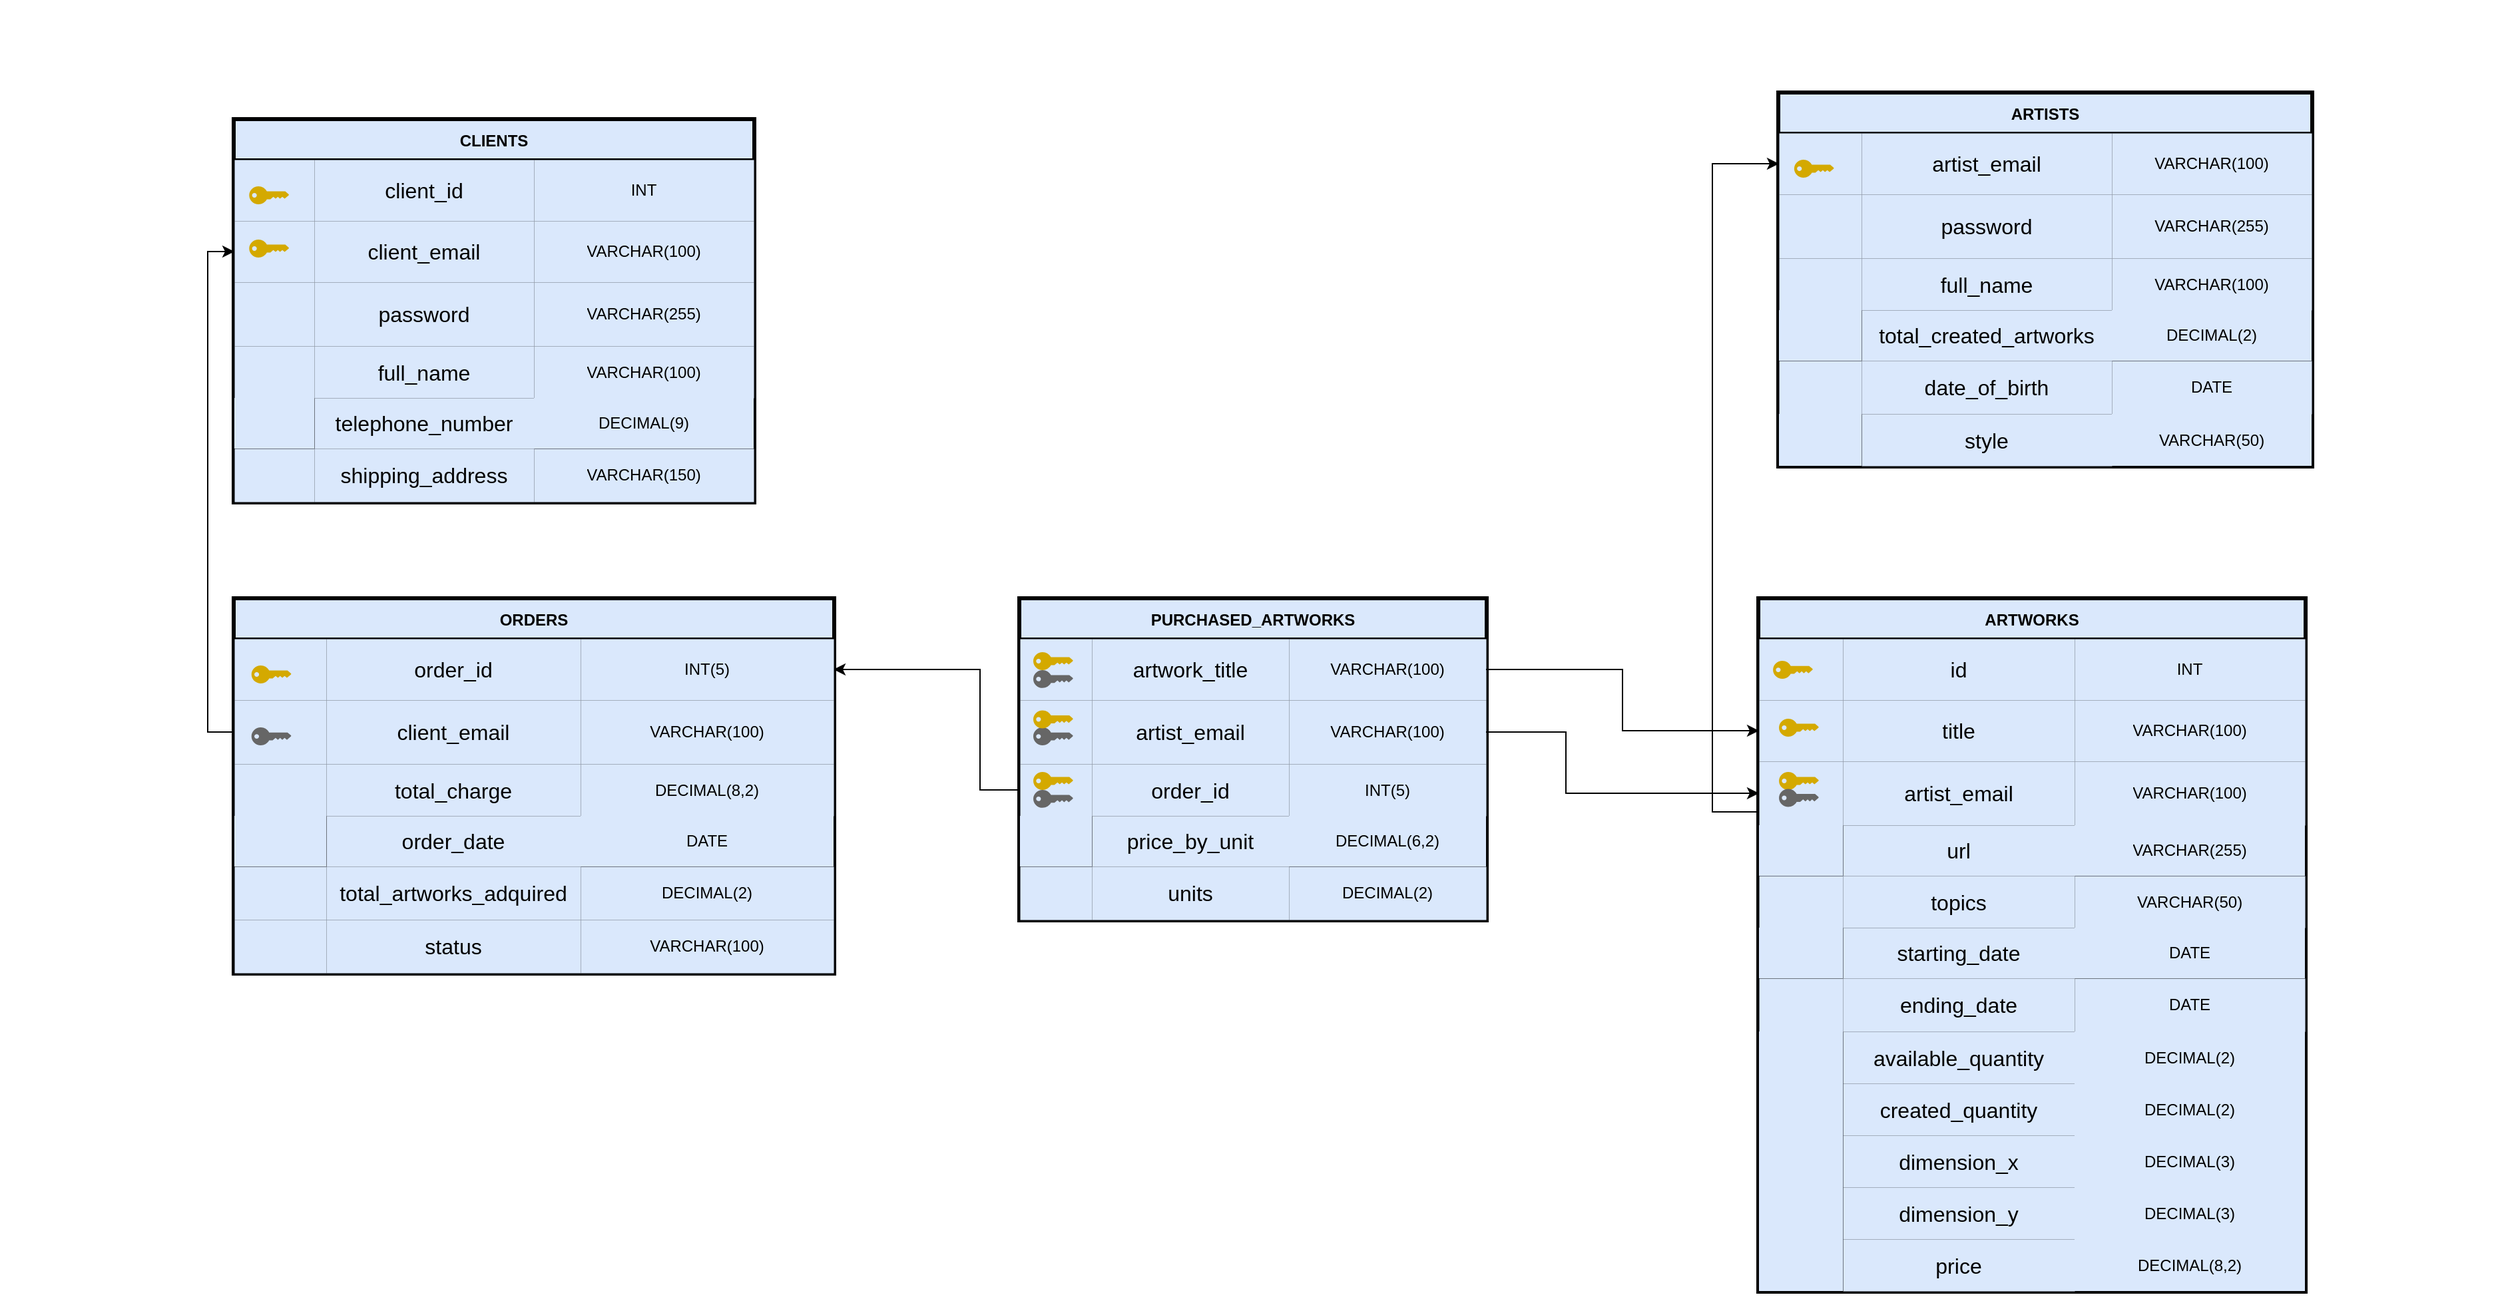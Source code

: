 <mxfile version="16.5.3" type="device"><diagram id="CreoFuO4O96yPBl1i8Jf" name="Page-1"><mxGraphModel dx="2797" dy="2517" grid="1" gridSize="10" guides="1" tooltips="1" connect="1" arrows="1" fold="1" page="1" pageScale="1" pageWidth="827" pageHeight="1169" math="0" shadow="0"><root><mxCell id="0"/><mxCell id="1" parent="0"/><mxCell id="j19vyyhP7Sr6Afs5r5xk-177" value="" style="shape=table;startSize=0;container=1;collapsible=0;childLayout=tableLayout;fillColor=none;strokeColor=none;" parent="1" vertex="1"><mxGeometry x="-675" y="-49.5" width="1875" height="979.5" as="geometry"/></mxCell><mxCell id="j19vyyhP7Sr6Afs5r5xk-178" value="" style="shape=partialRectangle;collapsible=0;dropTarget=0;fillColor=none;top=0;left=0;bottom=0;right=0;points=[[0,0.5],[1,0.5]];portConstraint=eastwest;" parent="j19vyyhP7Sr6Afs5r5xk-177" vertex="1"><mxGeometry width="1875" height="980" as="geometry"/></mxCell><mxCell id="j19vyyhP7Sr6Afs5r5xk-179" value="" style="shape=partialRectangle;html=1;whiteSpace=wrap;connectable=0;overflow=hidden;fillColor=none;top=0;left=0;bottom=0;right=0;pointerEvents=1;" parent="j19vyyhP7Sr6Afs5r5xk-178" vertex="1"><mxGeometry width="1875" height="980" as="geometry"><mxRectangle width="1875" height="980" as="alternateBounds"/></mxGeometry></mxCell><mxCell id="j19vyyhP7Sr6Afs5r5xk-29" value="" style="group;strokeColor=default;strokeWidth=4;" parent="1" vertex="1" connectable="0"><mxGeometry x="660" y="20" width="400" height="280" as="geometry"/></mxCell><mxCell id="j19vyyhP7Sr6Afs5r5xk-30" value="ARTISTS" style="shape=table;startSize=30;container=1;collapsible=0;childLayout=tableLayout;fontStyle=1;align=center;pointerEvents=1;fillColor=#dae8fc;strokeColor=#000000;swimlaneLine=1;strokeWidth=2;" parent="j19vyyhP7Sr6Afs5r5xk-29" vertex="1"><mxGeometry width="400.0" height="280" as="geometry"/></mxCell><mxCell id="j19vyyhP7Sr6Afs5r5xk-31" value="" style="shape=partialRectangle;html=1;whiteSpace=wrap;collapsible=0;dropTarget=0;pointerEvents=0;fillColor=none;top=0;left=0;bottom=0;right=0;points=[[0,0.5],[1,0.5]];portConstraint=eastwest;fontColor=#000000;" parent="j19vyyhP7Sr6Afs5r5xk-30" vertex="1"><mxGeometry y="30" width="400.0" height="46" as="geometry"/></mxCell><mxCell id="j19vyyhP7Sr6Afs5r5xk-32" value="" style="shape=partialRectangle;html=1;whiteSpace=wrap;connectable=0;fillColor=#dae8fc;top=0;left=0;bottom=0;right=0;overflow=hidden;pointerEvents=1;strokeColor=#6c8ebf;strokeWidth=0;sketch=0;perimeterSpacing=0;" parent="j19vyyhP7Sr6Afs5r5xk-31" vertex="1"><mxGeometry width="62" height="46" as="geometry"><mxRectangle width="62" height="46" as="alternateBounds"/></mxGeometry></mxCell><mxCell id="j19vyyhP7Sr6Afs5r5xk-33" value="artist_email" style="shape=partialRectangle;html=1;whiteSpace=wrap;connectable=0;fillColor=#dae8fc;top=0;left=0;bottom=0;right=0;overflow=hidden;pointerEvents=1;strokeColor=#6c8ebf;strokeWidth=0;sketch=0;perimeterSpacing=0;fontSize=16;" parent="j19vyyhP7Sr6Afs5r5xk-31" vertex="1"><mxGeometry x="62" width="188" height="46" as="geometry"><mxRectangle width="188" height="46" as="alternateBounds"/></mxGeometry></mxCell><mxCell id="j19vyyhP7Sr6Afs5r5xk-34" value="VARCHAR(100)" style="shape=partialRectangle;html=1;whiteSpace=wrap;connectable=0;fillColor=#dae8fc;top=0;left=0;bottom=0;right=0;overflow=hidden;pointerEvents=1;strokeColor=#6c8ebf;strokeWidth=0;sketch=0;perimeterSpacing=0;" parent="j19vyyhP7Sr6Afs5r5xk-31" vertex="1"><mxGeometry x="250" width="150" height="46" as="geometry"><mxRectangle width="150" height="46" as="alternateBounds"/></mxGeometry></mxCell><mxCell id="j19vyyhP7Sr6Afs5r5xk-35" value="" style="shape=partialRectangle;html=1;whiteSpace=wrap;collapsible=0;dropTarget=0;pointerEvents=0;fillColor=none;top=0;left=0;bottom=0;right=0;points=[[0,0.5],[1,0.5]];portConstraint=eastwest;fontColor=#000000;" parent="j19vyyhP7Sr6Afs5r5xk-30" vertex="1"><mxGeometry y="76" width="400.0" height="48" as="geometry"/></mxCell><mxCell id="j19vyyhP7Sr6Afs5r5xk-36" value="" style="shape=partialRectangle;html=1;whiteSpace=wrap;connectable=0;fillColor=#dae8fc;top=0;left=0;bottom=0;right=0;overflow=hidden;pointerEvents=1;strokeColor=#6c8ebf;strokeWidth=0;" parent="j19vyyhP7Sr6Afs5r5xk-35" vertex="1"><mxGeometry width="62" height="48" as="geometry"><mxRectangle width="62" height="48" as="alternateBounds"/></mxGeometry></mxCell><mxCell id="j19vyyhP7Sr6Afs5r5xk-37" value="password" style="shape=partialRectangle;html=1;whiteSpace=wrap;connectable=0;fillColor=#dae8fc;top=0;left=0;bottom=0;right=0;overflow=hidden;pointerEvents=1;strokeColor=#6c8ebf;strokeWidth=0;fontSize=16;" parent="j19vyyhP7Sr6Afs5r5xk-35" vertex="1"><mxGeometry x="62" width="188" height="48" as="geometry"><mxRectangle width="188" height="48" as="alternateBounds"/></mxGeometry></mxCell><mxCell id="j19vyyhP7Sr6Afs5r5xk-38" value="VARCHAR(255)" style="shape=partialRectangle;html=1;whiteSpace=wrap;connectable=0;fillColor=#dae8fc;top=0;left=0;bottom=0;right=0;overflow=hidden;pointerEvents=1;strokeColor=#6c8ebf;strokeWidth=0;" parent="j19vyyhP7Sr6Afs5r5xk-35" vertex="1"><mxGeometry x="250" width="150" height="48" as="geometry"><mxRectangle width="150" height="48" as="alternateBounds"/></mxGeometry></mxCell><mxCell id="j19vyyhP7Sr6Afs5r5xk-39" value="" style="shape=partialRectangle;html=1;whiteSpace=wrap;collapsible=0;dropTarget=0;pointerEvents=0;fillColor=none;top=0;left=0;bottom=0;right=0;points=[[0,0.5],[1,0.5]];portConstraint=eastwest;fontColor=#000000;" parent="j19vyyhP7Sr6Afs5r5xk-30" vertex="1"><mxGeometry y="124" width="400.0" height="39" as="geometry"/></mxCell><mxCell id="j19vyyhP7Sr6Afs5r5xk-40" value="" style="shape=partialRectangle;html=1;whiteSpace=wrap;connectable=0;fillColor=#dae8fc;top=0;left=0;bottom=0;right=0;overflow=hidden;pointerEvents=1;strokeColor=#6c8ebf;strokeWidth=0;" parent="j19vyyhP7Sr6Afs5r5xk-39" vertex="1"><mxGeometry width="62" height="39" as="geometry"><mxRectangle width="62" height="39" as="alternateBounds"/></mxGeometry></mxCell><mxCell id="j19vyyhP7Sr6Afs5r5xk-41" value="&lt;span style=&quot;font-size: 16px;&quot;&gt;full_name&lt;/span&gt;" style="shape=partialRectangle;html=1;whiteSpace=wrap;connectable=0;fillColor=#dae8fc;top=0;left=0;bottom=0;right=0;overflow=hidden;pointerEvents=1;strokeColor=default;strokeWidth=0;fontSize=16;" parent="j19vyyhP7Sr6Afs5r5xk-39" vertex="1"><mxGeometry x="62" width="188" height="39" as="geometry"><mxRectangle width="188" height="39" as="alternateBounds"/></mxGeometry></mxCell><mxCell id="j19vyyhP7Sr6Afs5r5xk-42" value="&lt;span&gt;VARCHAR(100)&lt;/span&gt;" style="shape=partialRectangle;html=1;whiteSpace=wrap;connectable=0;fillColor=#dae8fc;top=0;left=0;bottom=0;right=0;overflow=hidden;pointerEvents=1;strokeColor=#6c8ebf;strokeWidth=0;" parent="j19vyyhP7Sr6Afs5r5xk-39" vertex="1"><mxGeometry x="250" width="150" height="39" as="geometry"><mxRectangle width="150" height="39" as="alternateBounds"/></mxGeometry></mxCell><mxCell id="j19vyyhP7Sr6Afs5r5xk-43" value="" style="shape=partialRectangle;html=1;whiteSpace=wrap;collapsible=0;dropTarget=0;pointerEvents=0;fillColor=none;top=0;left=0;bottom=0;right=0;points=[[0,0.5],[1,0.5]];portConstraint=eastwest;fontColor=#000000;" parent="j19vyyhP7Sr6Afs5r5xk-30" vertex="1"><mxGeometry y="163" width="400.0" height="38" as="geometry"/></mxCell><mxCell id="j19vyyhP7Sr6Afs5r5xk-44" value="" style="shape=partialRectangle;html=1;whiteSpace=wrap;connectable=0;fillColor=#dae8fc;top=0;left=0;bottom=0;right=0;overflow=hidden;pointerEvents=1;strokeColor=none;" parent="j19vyyhP7Sr6Afs5r5xk-43" vertex="1"><mxGeometry width="62" height="38" as="geometry"><mxRectangle width="62" height="38" as="alternateBounds"/></mxGeometry></mxCell><mxCell id="j19vyyhP7Sr6Afs5r5xk-45" value="total_created_artworks" style="shape=partialRectangle;html=1;whiteSpace=wrap;connectable=0;fillColor=#dae8fc;top=0;left=0;bottom=0;right=0;overflow=hidden;pointerEvents=1;strokeColor=default;strokeWidth=0;fontSize=16;" parent="j19vyyhP7Sr6Afs5r5xk-43" vertex="1"><mxGeometry x="62" width="188" height="38" as="geometry"><mxRectangle width="188" height="38" as="alternateBounds"/></mxGeometry></mxCell><mxCell id="j19vyyhP7Sr6Afs5r5xk-46" value="DECIMAL(2)" style="shape=partialRectangle;html=1;whiteSpace=wrap;connectable=0;fillColor=#dae8fc;top=0;left=0;bottom=0;right=0;overflow=hidden;pointerEvents=1;strokeColor=none;" parent="j19vyyhP7Sr6Afs5r5xk-43" vertex="1"><mxGeometry x="250" width="150" height="38" as="geometry"><mxRectangle width="150" height="38" as="alternateBounds"/></mxGeometry></mxCell><mxCell id="j19vyyhP7Sr6Afs5r5xk-47" value="" style="shape=partialRectangle;html=1;whiteSpace=wrap;collapsible=0;dropTarget=0;pointerEvents=0;fillColor=none;top=0;left=0;bottom=0;right=0;points=[[0,0.5],[1,0.5]];portConstraint=eastwest;fontColor=#000000;" parent="j19vyyhP7Sr6Afs5r5xk-30" vertex="1"><mxGeometry y="201" width="400.0" height="40" as="geometry"/></mxCell><mxCell id="j19vyyhP7Sr6Afs5r5xk-48" value="" style="shape=partialRectangle;html=1;whiteSpace=wrap;connectable=0;fillColor=#dae8fc;top=0;left=0;bottom=0;right=0;overflow=hidden;pointerEvents=1;strokeColor=default;strokeWidth=0;" parent="j19vyyhP7Sr6Afs5r5xk-47" vertex="1"><mxGeometry width="62" height="40" as="geometry"><mxRectangle width="62" height="40" as="alternateBounds"/></mxGeometry></mxCell><mxCell id="j19vyyhP7Sr6Afs5r5xk-49" value="date_of_birth" style="shape=partialRectangle;html=1;whiteSpace=wrap;connectable=0;fillColor=#dae8fc;top=0;left=0;bottom=0;right=0;overflow=hidden;pointerEvents=1;strokeColor=default;strokeWidth=0;fontSize=16;" parent="j19vyyhP7Sr6Afs5r5xk-47" vertex="1"><mxGeometry x="62" width="188" height="40" as="geometry"><mxRectangle width="188" height="40" as="alternateBounds"/></mxGeometry></mxCell><mxCell id="j19vyyhP7Sr6Afs5r5xk-50" value="DATE" style="shape=partialRectangle;html=1;whiteSpace=wrap;connectable=0;fillColor=#dae8fc;top=0;left=0;bottom=0;right=0;overflow=hidden;pointerEvents=1;strokeColor=none;strokeWidth=0;" parent="j19vyyhP7Sr6Afs5r5xk-47" vertex="1"><mxGeometry x="250" width="150" height="40" as="geometry"><mxRectangle width="150" height="40" as="alternateBounds"/></mxGeometry></mxCell><mxCell id="j19vyyhP7Sr6Afs5r5xk-51" value="" style="shape=partialRectangle;html=1;whiteSpace=wrap;collapsible=0;dropTarget=0;pointerEvents=0;fillColor=none;top=0;left=0;bottom=0;right=0;points=[[0,0.5],[1,0.5]];portConstraint=eastwest;fontColor=#000000;" parent="j19vyyhP7Sr6Afs5r5xk-30" vertex="1"><mxGeometry y="241" width="400.0" height="39" as="geometry"/></mxCell><mxCell id="j19vyyhP7Sr6Afs5r5xk-52" value="" style="shape=partialRectangle;html=1;whiteSpace=wrap;connectable=0;fillColor=#dae8fc;top=0;left=0;bottom=0;right=0;overflow=hidden;pointerEvents=1;strokeColor=none;" parent="j19vyyhP7Sr6Afs5r5xk-51" vertex="1"><mxGeometry width="62" height="39" as="geometry"><mxRectangle width="62" height="39" as="alternateBounds"/></mxGeometry></mxCell><mxCell id="j19vyyhP7Sr6Afs5r5xk-53" value="style" style="shape=partialRectangle;html=1;whiteSpace=wrap;connectable=0;fillColor=#dae8fc;top=0;left=0;bottom=0;right=0;overflow=hidden;pointerEvents=1;strokeColor=default;strokeWidth=0;fontSize=16;" parent="j19vyyhP7Sr6Afs5r5xk-51" vertex="1"><mxGeometry x="62" width="188" height="39" as="geometry"><mxRectangle width="188" height="39" as="alternateBounds"/></mxGeometry></mxCell><mxCell id="j19vyyhP7Sr6Afs5r5xk-54" value="VARCHAR(50)" style="shape=partialRectangle;html=1;whiteSpace=wrap;connectable=0;fillColor=#dae8fc;top=0;left=0;bottom=0;right=0;overflow=hidden;pointerEvents=1;strokeColor=none;" parent="j19vyyhP7Sr6Afs5r5xk-51" vertex="1"><mxGeometry x="250" width="150" height="39" as="geometry"><mxRectangle width="150" height="39" as="alternateBounds"/></mxGeometry></mxCell><mxCell id="j19vyyhP7Sr6Afs5r5xk-55" value="" style="points=[[0,0.5,0],[0.24,0,0],[0.5,0.28,0],[0.995,0.475,0],[0.5,0.72,0],[0.24,1,0]];verticalLabelPosition=bottom;sketch=0;html=1;verticalAlign=top;aspect=fixed;align=center;pointerEvents=1;shape=mxgraph.cisco19.key;fillColor=#D4A900;strokeColor=none;dashed=1;dashPattern=1 2;" parent="j19vyyhP7Sr6Afs5r5xk-29" vertex="1"><mxGeometry x="11.43" y="50.0" width="29.912" height="13.462" as="geometry"/></mxCell><mxCell id="j19vyyhP7Sr6Afs5r5xk-169" value="" style="group;strokeColor=default;strokeWidth=4;" parent="1" vertex="1" connectable="0"><mxGeometry x="90" y="400" width="350" height="241" as="geometry"/></mxCell><mxCell id="j19vyyhP7Sr6Afs5r5xk-114" value="PURCHASED_ARTWORKS" style="shape=table;startSize=30;container=1;collapsible=0;childLayout=tableLayout;fontStyle=1;align=center;pointerEvents=1;fillColor=#dae8fc;strokeColor=#000000;swimlaneLine=1;strokeWidth=2;" parent="j19vyyhP7Sr6Afs5r5xk-169" vertex="1"><mxGeometry width="350" height="241" as="geometry"/></mxCell><mxCell id="j19vyyhP7Sr6Afs5r5xk-115" value="" style="shape=partialRectangle;html=1;whiteSpace=wrap;collapsible=0;dropTarget=0;pointerEvents=0;fillColor=none;top=0;left=0;bottom=0;right=0;points=[[0,0.5],[1,0.5]];portConstraint=eastwest;fontColor=#000000;" parent="j19vyyhP7Sr6Afs5r5xk-114" vertex="1"><mxGeometry y="30" width="350" height="46" as="geometry"/></mxCell><mxCell id="j19vyyhP7Sr6Afs5r5xk-116" value="" style="shape=partialRectangle;html=1;whiteSpace=wrap;connectable=0;fillColor=#dae8fc;top=0;left=0;bottom=0;right=0;overflow=hidden;pointerEvents=1;strokeColor=#6c8ebf;strokeWidth=0;sketch=0;perimeterSpacing=0;" parent="j19vyyhP7Sr6Afs5r5xk-115" vertex="1"><mxGeometry width="54" height="46" as="geometry"><mxRectangle width="54" height="46" as="alternateBounds"/></mxGeometry></mxCell><mxCell id="j19vyyhP7Sr6Afs5r5xk-117" value="artwork_title" style="shape=partialRectangle;html=1;whiteSpace=wrap;connectable=0;fillColor=#dae8fc;top=0;left=0;bottom=0;right=0;overflow=hidden;pointerEvents=1;strokeColor=#6c8ebf;strokeWidth=0;sketch=0;perimeterSpacing=0;fontSize=16;" parent="j19vyyhP7Sr6Afs5r5xk-115" vertex="1"><mxGeometry x="54" width="148" height="46" as="geometry"><mxRectangle width="148" height="46" as="alternateBounds"/></mxGeometry></mxCell><mxCell id="j19vyyhP7Sr6Afs5r5xk-118" value="VARCHAR(100)" style="shape=partialRectangle;html=1;whiteSpace=wrap;connectable=0;fillColor=#dae8fc;top=0;left=0;bottom=0;right=0;overflow=hidden;pointerEvents=1;strokeColor=#6c8ebf;strokeWidth=0;sketch=0;perimeterSpacing=0;" parent="j19vyyhP7Sr6Afs5r5xk-115" vertex="1"><mxGeometry x="202" width="148" height="46" as="geometry"><mxRectangle width="148" height="46" as="alternateBounds"/></mxGeometry></mxCell><mxCell id="j19vyyhP7Sr6Afs5r5xk-119" value="" style="shape=partialRectangle;html=1;whiteSpace=wrap;collapsible=0;dropTarget=0;pointerEvents=0;fillColor=none;top=0;left=0;bottom=0;right=0;points=[[0,0.5],[1,0.5]];portConstraint=eastwest;fontColor=#000000;" parent="j19vyyhP7Sr6Afs5r5xk-114" vertex="1"><mxGeometry y="76" width="350" height="48" as="geometry"/></mxCell><mxCell id="j19vyyhP7Sr6Afs5r5xk-120" value="" style="shape=partialRectangle;html=1;whiteSpace=wrap;connectable=0;fillColor=#dae8fc;top=0;left=0;bottom=0;right=0;overflow=hidden;pointerEvents=1;strokeColor=#6c8ebf;strokeWidth=0;" parent="j19vyyhP7Sr6Afs5r5xk-119" vertex="1"><mxGeometry width="54" height="48" as="geometry"><mxRectangle width="54" height="48" as="alternateBounds"/></mxGeometry></mxCell><mxCell id="j19vyyhP7Sr6Afs5r5xk-121" value="artist_email" style="shape=partialRectangle;html=1;whiteSpace=wrap;connectable=0;fillColor=#dae8fc;top=0;left=0;bottom=0;right=0;overflow=hidden;pointerEvents=1;strokeColor=#6c8ebf;strokeWidth=0;fontSize=16;" parent="j19vyyhP7Sr6Afs5r5xk-119" vertex="1"><mxGeometry x="54" width="148" height="48" as="geometry"><mxRectangle width="148" height="48" as="alternateBounds"/></mxGeometry></mxCell><mxCell id="j19vyyhP7Sr6Afs5r5xk-122" value="VARCHAR(100)" style="shape=partialRectangle;html=1;whiteSpace=wrap;connectable=0;fillColor=#dae8fc;top=0;left=0;bottom=0;right=0;overflow=hidden;pointerEvents=1;strokeColor=#6c8ebf;strokeWidth=0;" parent="j19vyyhP7Sr6Afs5r5xk-119" vertex="1"><mxGeometry x="202" width="148" height="48" as="geometry"><mxRectangle width="148" height="48" as="alternateBounds"/></mxGeometry></mxCell><mxCell id="j19vyyhP7Sr6Afs5r5xk-123" value="" style="shape=partialRectangle;html=1;whiteSpace=wrap;collapsible=0;dropTarget=0;pointerEvents=0;fillColor=none;top=0;left=0;bottom=0;right=0;points=[[0,0.5],[1,0.5]];portConstraint=eastwest;fontColor=#000000;" parent="j19vyyhP7Sr6Afs5r5xk-114" vertex="1"><mxGeometry y="124" width="350" height="39" as="geometry"/></mxCell><mxCell id="j19vyyhP7Sr6Afs5r5xk-124" value="" style="shape=partialRectangle;html=1;whiteSpace=wrap;connectable=0;fillColor=#dae8fc;top=0;left=0;bottom=0;right=0;overflow=hidden;pointerEvents=1;strokeColor=#6c8ebf;strokeWidth=0;" parent="j19vyyhP7Sr6Afs5r5xk-123" vertex="1"><mxGeometry width="54" height="39" as="geometry"><mxRectangle width="54" height="39" as="alternateBounds"/></mxGeometry></mxCell><mxCell id="j19vyyhP7Sr6Afs5r5xk-125" value="order_id" style="shape=partialRectangle;html=1;whiteSpace=wrap;connectable=0;fillColor=#dae8fc;top=0;left=0;bottom=0;right=0;overflow=hidden;pointerEvents=1;strokeColor=default;strokeWidth=0;fontSize=16;" parent="j19vyyhP7Sr6Afs5r5xk-123" vertex="1"><mxGeometry x="54" width="148" height="39" as="geometry"><mxRectangle width="148" height="39" as="alternateBounds"/></mxGeometry></mxCell><mxCell id="j19vyyhP7Sr6Afs5r5xk-126" value="INT(5)" style="shape=partialRectangle;html=1;whiteSpace=wrap;connectable=0;fillColor=#dae8fc;top=0;left=0;bottom=0;right=0;overflow=hidden;pointerEvents=1;strokeColor=#6c8ebf;strokeWidth=0;" parent="j19vyyhP7Sr6Afs5r5xk-123" vertex="1"><mxGeometry x="202" width="148" height="39" as="geometry"><mxRectangle width="148" height="39" as="alternateBounds"/></mxGeometry></mxCell><mxCell id="j19vyyhP7Sr6Afs5r5xk-127" value="" style="shape=partialRectangle;html=1;whiteSpace=wrap;collapsible=0;dropTarget=0;pointerEvents=0;fillColor=none;top=0;left=0;bottom=0;right=0;points=[[0,0.5],[1,0.5]];portConstraint=eastwest;fontColor=#000000;" parent="j19vyyhP7Sr6Afs5r5xk-114" vertex="1"><mxGeometry y="163" width="350" height="38" as="geometry"/></mxCell><mxCell id="j19vyyhP7Sr6Afs5r5xk-128" value="" style="shape=partialRectangle;html=1;whiteSpace=wrap;connectable=0;fillColor=#dae8fc;top=0;left=0;bottom=0;right=0;overflow=hidden;pointerEvents=1;strokeColor=none;" parent="j19vyyhP7Sr6Afs5r5xk-127" vertex="1"><mxGeometry width="54" height="38" as="geometry"><mxRectangle width="54" height="38" as="alternateBounds"/></mxGeometry></mxCell><mxCell id="j19vyyhP7Sr6Afs5r5xk-129" value="price_by_unit" style="shape=partialRectangle;html=1;whiteSpace=wrap;connectable=0;fillColor=#dae8fc;top=0;left=0;bottom=0;right=0;overflow=hidden;pointerEvents=1;strokeColor=default;strokeWidth=0;fontSize=16;" parent="j19vyyhP7Sr6Afs5r5xk-127" vertex="1"><mxGeometry x="54" width="148" height="38" as="geometry"><mxRectangle width="148" height="38" as="alternateBounds"/></mxGeometry></mxCell><mxCell id="j19vyyhP7Sr6Afs5r5xk-130" value="DECIMAL(6,2)" style="shape=partialRectangle;html=1;whiteSpace=wrap;connectable=0;fillColor=#dae8fc;top=0;left=0;bottom=0;right=0;overflow=hidden;pointerEvents=1;strokeColor=none;" parent="j19vyyhP7Sr6Afs5r5xk-127" vertex="1"><mxGeometry x="202" width="148" height="38" as="geometry"><mxRectangle width="148" height="38" as="alternateBounds"/></mxGeometry></mxCell><mxCell id="j19vyyhP7Sr6Afs5r5xk-131" value="" style="shape=partialRectangle;html=1;whiteSpace=wrap;collapsible=0;dropTarget=0;pointerEvents=0;fillColor=none;top=0;left=0;bottom=0;right=0;points=[[0,0.5],[1,0.5]];portConstraint=eastwest;fontColor=#000000;" parent="j19vyyhP7Sr6Afs5r5xk-114" vertex="1"><mxGeometry y="201" width="350" height="40" as="geometry"/></mxCell><mxCell id="j19vyyhP7Sr6Afs5r5xk-132" value="" style="shape=partialRectangle;html=1;whiteSpace=wrap;connectable=0;fillColor=#dae8fc;top=0;left=0;bottom=0;right=0;overflow=hidden;pointerEvents=1;strokeColor=default;strokeWidth=0;" parent="j19vyyhP7Sr6Afs5r5xk-131" vertex="1"><mxGeometry width="54" height="40" as="geometry"><mxRectangle width="54" height="40" as="alternateBounds"/></mxGeometry></mxCell><mxCell id="j19vyyhP7Sr6Afs5r5xk-133" value="units" style="shape=partialRectangle;html=1;whiteSpace=wrap;connectable=0;fillColor=#dae8fc;top=0;left=0;bottom=0;right=0;overflow=hidden;pointerEvents=1;strokeColor=default;strokeWidth=0;fontSize=16;" parent="j19vyyhP7Sr6Afs5r5xk-131" vertex="1"><mxGeometry x="54" width="148" height="40" as="geometry"><mxRectangle width="148" height="40" as="alternateBounds"/></mxGeometry></mxCell><mxCell id="j19vyyhP7Sr6Afs5r5xk-134" value="DECIMAL(2)" style="shape=partialRectangle;html=1;whiteSpace=wrap;connectable=0;fillColor=#dae8fc;top=0;left=0;bottom=0;right=0;overflow=hidden;pointerEvents=1;strokeColor=none;strokeWidth=0;" parent="j19vyyhP7Sr6Afs5r5xk-131" vertex="1"><mxGeometry x="202" width="148" height="40" as="geometry"><mxRectangle width="148" height="40" as="alternateBounds"/></mxGeometry></mxCell><mxCell id="j19vyyhP7Sr6Afs5r5xk-139" value="" style="points=[[0,0.5,0],[0.24,0,0],[0.5,0.28,0],[0.995,0.475,0],[0.5,0.72,0],[0.24,1,0]];verticalLabelPosition=bottom;sketch=0;html=1;verticalAlign=top;aspect=fixed;align=center;pointerEvents=1;shape=mxgraph.cisco19.key;fillColor=#D4A900;strokeColor=none;dashed=1;dashPattern=1 2;" parent="j19vyyhP7Sr6Afs5r5xk-169" vertex="1"><mxGeometry x="9.992" y="40" width="29.912" height="13.462" as="geometry"/></mxCell><mxCell id="j19vyyhP7Sr6Afs5r5xk-140" value="" style="points=[[0,0.5,0],[0.24,0,0],[0.5,0.28,0],[0.995,0.475,0],[0.5,0.72,0],[0.24,1,0]];verticalLabelPosition=bottom;sketch=0;html=1;verticalAlign=top;aspect=fixed;align=center;pointerEvents=1;shape=mxgraph.cisco19.key;fillColor=#666666;strokeColor=none;dashed=1;dashPattern=1 2;" parent="j19vyyhP7Sr6Afs5r5xk-169" vertex="1"><mxGeometry x="9.992" y="96.54" width="29.918" height="13.462" as="geometry"/></mxCell><mxCell id="j19vyyhP7Sr6Afs5r5xk-165" value="" style="points=[[0,0.5,0],[0.24,0,0],[0.5,0.28,0],[0.995,0.475,0],[0.5,0.72,0],[0.24,1,0]];verticalLabelPosition=bottom;sketch=0;html=1;verticalAlign=top;aspect=fixed;align=center;pointerEvents=1;shape=mxgraph.cisco19.key;fillColor=#D4A900;strokeColor=none;dashed=1;dashPattern=1 2;" parent="j19vyyhP7Sr6Afs5r5xk-169" vertex="1"><mxGeometry x="10.002" y="83.77" width="29.912" height="13.462" as="geometry"/></mxCell><mxCell id="j19vyyhP7Sr6Afs5r5xk-166" value="" style="points=[[0,0.5,0],[0.24,0,0],[0.5,0.28,0],[0.995,0.475,0],[0.5,0.72,0],[0.24,1,0]];verticalLabelPosition=bottom;sketch=0;html=1;verticalAlign=top;aspect=fixed;align=center;pointerEvents=1;shape=mxgraph.cisco19.key;fillColor=#666666;strokeColor=none;dashed=1;dashPattern=1 2;" parent="j19vyyhP7Sr6Afs5r5xk-169" vertex="1"><mxGeometry x="10.002" y="53.46" width="29.918" height="13.462" as="geometry"/></mxCell><mxCell id="j19vyyhP7Sr6Afs5r5xk-167" value="" style="points=[[0,0.5,0],[0.24,0,0],[0.5,0.28,0],[0.995,0.475,0],[0.5,0.72,0],[0.24,1,0]];verticalLabelPosition=bottom;sketch=0;html=1;verticalAlign=top;aspect=fixed;align=center;pointerEvents=1;shape=mxgraph.cisco19.key;fillColor=#666666;strokeColor=none;dashed=1;dashPattern=1 2;" parent="j19vyyhP7Sr6Afs5r5xk-169" vertex="1"><mxGeometry x="10.012" y="143.46" width="29.918" height="13.462" as="geometry"/></mxCell><mxCell id="j19vyyhP7Sr6Afs5r5xk-168" value="" style="points=[[0,0.5,0],[0.24,0,0],[0.5,0.28,0],[0.995,0.475,0],[0.5,0.72,0],[0.24,1,0]];verticalLabelPosition=bottom;sketch=0;html=1;verticalAlign=top;aspect=fixed;align=center;pointerEvents=1;shape=mxgraph.cisco19.key;fillColor=#D4A900;strokeColor=none;dashed=1;dashPattern=1 2;" parent="j19vyyhP7Sr6Afs5r5xk-169" vertex="1"><mxGeometry x="10.012" y="130" width="29.912" height="13.462" as="geometry"/></mxCell><mxCell id="j19vyyhP7Sr6Afs5r5xk-170" style="edgeStyle=orthogonalEdgeStyle;rounded=0;orthogonalLoop=1;jettySize=auto;html=1;entryX=0;entryY=0.5;entryDx=0;entryDy=0;exitX=0;exitY=0.5;exitDx=0;exitDy=0;" parent="1" source="j19vyyhP7Sr6Afs5r5xk-91" target="j19vyyhP7Sr6Afs5r5xk-31" edge="1"><mxGeometry relative="1" as="geometry"><mxPoint x="600" y="540" as="sourcePoint"/><Array as="points"><mxPoint x="645" y="560"/><mxPoint x="610" y="560"/><mxPoint x="610" y="73"/></Array></mxGeometry></mxCell><mxCell id="j19vyyhP7Sr6Afs5r5xk-171" style="edgeStyle=orthogonalEdgeStyle;rounded=0;orthogonalLoop=1;jettySize=auto;html=1;entryX=0;entryY=0.5;entryDx=0;entryDy=0;" parent="1" source="j19vyyhP7Sr6Afs5r5xk-115" target="j19vyyhP7Sr6Afs5r5xk-87" edge="1"><mxGeometry relative="1" as="geometry"/></mxCell><mxCell id="j19vyyhP7Sr6Afs5r5xk-172" style="edgeStyle=orthogonalEdgeStyle;rounded=0;orthogonalLoop=1;jettySize=auto;html=1;entryX=0;entryY=0.5;entryDx=0;entryDy=0;" parent="1" source="j19vyyhP7Sr6Afs5r5xk-119" target="j19vyyhP7Sr6Afs5r5xk-91" edge="1"><mxGeometry relative="1" as="geometry"><Array as="points"><mxPoint x="500" y="500"/><mxPoint x="500" y="546"/></Array></mxGeometry></mxCell><mxCell id="j19vyyhP7Sr6Afs5r5xk-175" style="edgeStyle=orthogonalEdgeStyle;rounded=0;orthogonalLoop=1;jettySize=auto;html=1;entryX=1;entryY=0.5;entryDx=0;entryDy=0;" parent="1" source="j19vyyhP7Sr6Afs5r5xk-123" target="j19vyyhP7Sr6Afs5r5xk-59" edge="1"><mxGeometry relative="1" as="geometry"><Array as="points"><mxPoint x="60" y="543"/><mxPoint x="60" y="453"/></Array></mxGeometry></mxCell><mxCell id="j19vyyhP7Sr6Afs5r5xk-176" style="edgeStyle=orthogonalEdgeStyle;rounded=0;orthogonalLoop=1;jettySize=auto;html=1;exitX=0;exitY=0.5;exitDx=0;exitDy=0;entryX=0;entryY=0.5;entryDx=0;entryDy=0;" parent="1" source="j19vyyhP7Sr6Afs5r5xk-63" target="j19vyyhP7Sr6Afs5r5xk-3" edge="1"><mxGeometry relative="1" as="geometry"><Array as="points"><mxPoint x="-520" y="500"/><mxPoint x="-520" y="139"/></Array></mxGeometry></mxCell><mxCell id="VkYdwKGrPNHaKQL4Z5yo-9" value="" style="group;strokeColor=default;strokeWidth=4;" vertex="1" connectable="0" parent="1"><mxGeometry x="645" y="400" width="410" height="520" as="geometry"/></mxCell><mxCell id="j19vyyhP7Sr6Afs5r5xk-86" value="ARTWORKS" style="shape=table;startSize=30;container=1;collapsible=0;childLayout=tableLayout;fontStyle=1;align=center;pointerEvents=1;fillColor=#dae8fc;strokeColor=#000000;swimlaneLine=1;strokeWidth=2;" parent="VkYdwKGrPNHaKQL4Z5yo-9" vertex="1"><mxGeometry width="410" height="520" as="geometry"/></mxCell><mxCell id="VkYdwKGrPNHaKQL4Z5yo-3" style="shape=partialRectangle;html=1;whiteSpace=wrap;collapsible=0;dropTarget=0;pointerEvents=0;fillColor=none;top=0;left=0;bottom=0;right=0;points=[[0,0.5],[1,0.5]];portConstraint=eastwest;fontColor=#000000;" vertex="1" parent="j19vyyhP7Sr6Afs5r5xk-86"><mxGeometry y="30" width="410" height="46" as="geometry"/></mxCell><mxCell id="VkYdwKGrPNHaKQL4Z5yo-4" style="shape=partialRectangle;html=1;whiteSpace=wrap;connectable=0;fillColor=#dae8fc;top=0;left=0;bottom=0;right=0;overflow=hidden;pointerEvents=1;strokeColor=#6c8ebf;strokeWidth=0;sketch=0;perimeterSpacing=0;" vertex="1" parent="VkYdwKGrPNHaKQL4Z5yo-3"><mxGeometry width="63" height="46" as="geometry"><mxRectangle width="63" height="46" as="alternateBounds"/></mxGeometry></mxCell><mxCell id="VkYdwKGrPNHaKQL4Z5yo-5" value="id" style="shape=partialRectangle;html=1;whiteSpace=wrap;connectable=0;fillColor=#dae8fc;top=0;left=0;bottom=0;right=0;overflow=hidden;pointerEvents=1;strokeColor=#6c8ebf;strokeWidth=0;sketch=0;perimeterSpacing=0;fontSize=16;" vertex="1" parent="VkYdwKGrPNHaKQL4Z5yo-3"><mxGeometry x="63" width="174" height="46" as="geometry"><mxRectangle width="174" height="46" as="alternateBounds"/></mxGeometry></mxCell><mxCell id="VkYdwKGrPNHaKQL4Z5yo-6" value="INT" style="shape=partialRectangle;html=1;whiteSpace=wrap;connectable=0;fillColor=#dae8fc;top=0;left=0;bottom=0;right=0;overflow=hidden;pointerEvents=1;strokeColor=#6c8ebf;strokeWidth=0;sketch=0;perimeterSpacing=0;" vertex="1" parent="VkYdwKGrPNHaKQL4Z5yo-3"><mxGeometry x="237" width="173" height="46" as="geometry"><mxRectangle width="173" height="46" as="alternateBounds"/></mxGeometry></mxCell><mxCell id="j19vyyhP7Sr6Afs5r5xk-87" value="" style="shape=partialRectangle;html=1;whiteSpace=wrap;collapsible=0;dropTarget=0;pointerEvents=0;fillColor=none;top=0;left=0;bottom=0;right=0;points=[[0,0.5],[1,0.5]];portConstraint=eastwest;fontColor=#000000;" parent="j19vyyhP7Sr6Afs5r5xk-86" vertex="1"><mxGeometry y="76" width="410" height="46" as="geometry"/></mxCell><mxCell id="j19vyyhP7Sr6Afs5r5xk-88" value="" style="shape=partialRectangle;html=1;whiteSpace=wrap;connectable=0;fillColor=#dae8fc;top=0;left=0;bottom=0;right=0;overflow=hidden;pointerEvents=1;strokeColor=#6c8ebf;strokeWidth=0;sketch=0;perimeterSpacing=0;" parent="j19vyyhP7Sr6Afs5r5xk-87" vertex="1"><mxGeometry width="63" height="46" as="geometry"><mxRectangle width="63" height="46" as="alternateBounds"/></mxGeometry></mxCell><mxCell id="j19vyyhP7Sr6Afs5r5xk-89" value="title" style="shape=partialRectangle;html=1;whiteSpace=wrap;connectable=0;fillColor=#dae8fc;top=0;left=0;bottom=0;right=0;overflow=hidden;pointerEvents=1;strokeColor=#6c8ebf;strokeWidth=0;sketch=0;perimeterSpacing=0;fontSize=16;" parent="j19vyyhP7Sr6Afs5r5xk-87" vertex="1"><mxGeometry x="63" width="174" height="46" as="geometry"><mxRectangle width="174" height="46" as="alternateBounds"/></mxGeometry></mxCell><mxCell id="j19vyyhP7Sr6Afs5r5xk-90" value="VARCHAR(100)" style="shape=partialRectangle;html=1;whiteSpace=wrap;connectable=0;fillColor=#dae8fc;top=0;left=0;bottom=0;right=0;overflow=hidden;pointerEvents=1;strokeColor=#6c8ebf;strokeWidth=0;sketch=0;perimeterSpacing=0;" parent="j19vyyhP7Sr6Afs5r5xk-87" vertex="1"><mxGeometry x="237" width="173" height="46" as="geometry"><mxRectangle width="173" height="46" as="alternateBounds"/></mxGeometry></mxCell><mxCell id="j19vyyhP7Sr6Afs5r5xk-91" value="" style="shape=partialRectangle;html=1;whiteSpace=wrap;collapsible=0;dropTarget=0;pointerEvents=0;fillColor=none;top=0;left=0;bottom=0;right=0;points=[[0,0.5],[1,0.5]];portConstraint=eastwest;fontColor=#000000;" parent="j19vyyhP7Sr6Afs5r5xk-86" vertex="1"><mxGeometry y="122" width="410" height="48" as="geometry"/></mxCell><mxCell id="j19vyyhP7Sr6Afs5r5xk-92" value="" style="shape=partialRectangle;html=1;whiteSpace=wrap;connectable=0;fillColor=#dae8fc;top=0;left=0;bottom=0;right=0;overflow=hidden;pointerEvents=1;strokeColor=#6c8ebf;strokeWidth=0;" parent="j19vyyhP7Sr6Afs5r5xk-91" vertex="1"><mxGeometry width="63" height="48" as="geometry"><mxRectangle width="63" height="48" as="alternateBounds"/></mxGeometry></mxCell><mxCell id="j19vyyhP7Sr6Afs5r5xk-93" value="artist_email" style="shape=partialRectangle;html=1;whiteSpace=wrap;connectable=0;fillColor=#dae8fc;top=0;left=0;bottom=0;right=0;overflow=hidden;pointerEvents=1;strokeColor=#6c8ebf;strokeWidth=0;fontSize=16;" parent="j19vyyhP7Sr6Afs5r5xk-91" vertex="1"><mxGeometry x="63" width="174" height="48" as="geometry"><mxRectangle width="174" height="48" as="alternateBounds"/></mxGeometry></mxCell><mxCell id="j19vyyhP7Sr6Afs5r5xk-94" value="VARCHAR(100)" style="shape=partialRectangle;html=1;whiteSpace=wrap;connectable=0;fillColor=#dae8fc;top=0;left=0;bottom=0;right=0;overflow=hidden;pointerEvents=1;strokeColor=#6c8ebf;strokeWidth=0;" parent="j19vyyhP7Sr6Afs5r5xk-91" vertex="1"><mxGeometry x="237" width="173" height="48" as="geometry"><mxRectangle width="173" height="48" as="alternateBounds"/></mxGeometry></mxCell><mxCell id="_rxHNKARUQSqJtGrYo-8-1" style="shape=partialRectangle;html=1;whiteSpace=wrap;collapsible=0;dropTarget=0;pointerEvents=0;fillColor=none;top=0;left=0;bottom=0;right=0;points=[[0,0.5],[1,0.5]];portConstraint=eastwest;fontColor=#000000;" parent="j19vyyhP7Sr6Afs5r5xk-86" vertex="1"><mxGeometry y="170" width="410" height="38" as="geometry"/></mxCell><mxCell id="_rxHNKARUQSqJtGrYo-8-2" style="shape=partialRectangle;html=1;whiteSpace=wrap;connectable=0;fillColor=#dae8fc;top=0;left=0;bottom=0;right=0;overflow=hidden;pointerEvents=1;strokeColor=none;" parent="_rxHNKARUQSqJtGrYo-8-1" vertex="1"><mxGeometry width="63" height="38" as="geometry"><mxRectangle width="63" height="38" as="alternateBounds"/></mxGeometry></mxCell><mxCell id="_rxHNKARUQSqJtGrYo-8-3" value="url" style="shape=partialRectangle;html=1;whiteSpace=wrap;connectable=0;fillColor=#dae8fc;top=0;left=0;bottom=0;right=0;overflow=hidden;pointerEvents=1;strokeColor=default;strokeWidth=0;fontSize=16;" parent="_rxHNKARUQSqJtGrYo-8-1" vertex="1"><mxGeometry x="63" width="174" height="38" as="geometry"><mxRectangle width="174" height="38" as="alternateBounds"/></mxGeometry></mxCell><mxCell id="_rxHNKARUQSqJtGrYo-8-4" value="VARCHAR(255)" style="shape=partialRectangle;html=1;whiteSpace=wrap;connectable=0;fillColor=#dae8fc;top=0;left=0;bottom=0;right=0;overflow=hidden;pointerEvents=1;strokeColor=none;" parent="_rxHNKARUQSqJtGrYo-8-1" vertex="1"><mxGeometry x="237" width="173" height="38" as="geometry"><mxRectangle width="173" height="38" as="alternateBounds"/></mxGeometry></mxCell><mxCell id="j19vyyhP7Sr6Afs5r5xk-95" value="" style="shape=partialRectangle;html=1;whiteSpace=wrap;collapsible=0;dropTarget=0;pointerEvents=0;fillColor=none;top=0;left=0;bottom=0;right=0;points=[[0,0.5],[1,0.5]];portConstraint=eastwest;fontColor=#000000;" parent="j19vyyhP7Sr6Afs5r5xk-86" vertex="1"><mxGeometry y="208" width="410" height="39" as="geometry"/></mxCell><mxCell id="j19vyyhP7Sr6Afs5r5xk-96" value="" style="shape=partialRectangle;html=1;whiteSpace=wrap;connectable=0;fillColor=#dae8fc;top=0;left=0;bottom=0;right=0;overflow=hidden;pointerEvents=1;strokeColor=#6c8ebf;strokeWidth=0;" parent="j19vyyhP7Sr6Afs5r5xk-95" vertex="1"><mxGeometry width="63" height="39" as="geometry"><mxRectangle width="63" height="39" as="alternateBounds"/></mxGeometry></mxCell><mxCell id="j19vyyhP7Sr6Afs5r5xk-97" value="topics" style="shape=partialRectangle;html=1;whiteSpace=wrap;connectable=0;fillColor=#dae8fc;top=0;left=0;bottom=0;right=0;overflow=hidden;pointerEvents=1;strokeColor=default;strokeWidth=0;fontSize=16;" parent="j19vyyhP7Sr6Afs5r5xk-95" vertex="1"><mxGeometry x="63" width="174" height="39" as="geometry"><mxRectangle width="174" height="39" as="alternateBounds"/></mxGeometry></mxCell><mxCell id="j19vyyhP7Sr6Afs5r5xk-98" value="VARCHAR(50)" style="shape=partialRectangle;html=1;whiteSpace=wrap;connectable=0;fillColor=#dae8fc;top=0;left=0;bottom=0;right=0;overflow=hidden;pointerEvents=1;strokeColor=#6c8ebf;strokeWidth=0;" parent="j19vyyhP7Sr6Afs5r5xk-95" vertex="1"><mxGeometry x="237" width="173" height="39" as="geometry"><mxRectangle width="173" height="39" as="alternateBounds"/></mxGeometry></mxCell><mxCell id="j19vyyhP7Sr6Afs5r5xk-99" value="" style="shape=partialRectangle;html=1;whiteSpace=wrap;collapsible=0;dropTarget=0;pointerEvents=0;fillColor=none;top=0;left=0;bottom=0;right=0;points=[[0,0.5],[1,0.5]];portConstraint=eastwest;fontColor=#000000;" parent="j19vyyhP7Sr6Afs5r5xk-86" vertex="1"><mxGeometry y="247" width="410" height="38" as="geometry"/></mxCell><mxCell id="j19vyyhP7Sr6Afs5r5xk-100" value="" style="shape=partialRectangle;html=1;whiteSpace=wrap;connectable=0;fillColor=#dae8fc;top=0;left=0;bottom=0;right=0;overflow=hidden;pointerEvents=1;strokeColor=none;" parent="j19vyyhP7Sr6Afs5r5xk-99" vertex="1"><mxGeometry width="63" height="38" as="geometry"><mxRectangle width="63" height="38" as="alternateBounds"/></mxGeometry></mxCell><mxCell id="j19vyyhP7Sr6Afs5r5xk-101" value="starting_date" style="shape=partialRectangle;html=1;whiteSpace=wrap;connectable=0;fillColor=#dae8fc;top=0;left=0;bottom=0;right=0;overflow=hidden;pointerEvents=1;strokeColor=default;strokeWidth=0;fontSize=16;" parent="j19vyyhP7Sr6Afs5r5xk-99" vertex="1"><mxGeometry x="63" width="174" height="38" as="geometry"><mxRectangle width="174" height="38" as="alternateBounds"/></mxGeometry></mxCell><mxCell id="j19vyyhP7Sr6Afs5r5xk-102" value="DATE" style="shape=partialRectangle;html=1;whiteSpace=wrap;connectable=0;fillColor=#dae8fc;top=0;left=0;bottom=0;right=0;overflow=hidden;pointerEvents=1;strokeColor=none;" parent="j19vyyhP7Sr6Afs5r5xk-99" vertex="1"><mxGeometry x="237" width="173" height="38" as="geometry"><mxRectangle width="173" height="38" as="alternateBounds"/></mxGeometry></mxCell><mxCell id="j19vyyhP7Sr6Afs5r5xk-103" value="" style="shape=partialRectangle;html=1;whiteSpace=wrap;collapsible=0;dropTarget=0;pointerEvents=0;fillColor=none;top=0;left=0;bottom=0;right=0;points=[[0,0.5],[1,0.5]];portConstraint=eastwest;fontColor=#000000;" parent="j19vyyhP7Sr6Afs5r5xk-86" vertex="1"><mxGeometry y="285" width="410" height="40" as="geometry"/></mxCell><mxCell id="j19vyyhP7Sr6Afs5r5xk-104" value="" style="shape=partialRectangle;html=1;whiteSpace=wrap;connectable=0;fillColor=#dae8fc;top=0;left=0;bottom=0;right=0;overflow=hidden;pointerEvents=1;strokeColor=default;strokeWidth=0;" parent="j19vyyhP7Sr6Afs5r5xk-103" vertex="1"><mxGeometry width="63" height="40" as="geometry"><mxRectangle width="63" height="40" as="alternateBounds"/></mxGeometry></mxCell><mxCell id="j19vyyhP7Sr6Afs5r5xk-105" value="ending_date" style="shape=partialRectangle;html=1;whiteSpace=wrap;connectable=0;fillColor=#dae8fc;top=0;left=0;bottom=0;right=0;overflow=hidden;pointerEvents=1;strokeColor=default;strokeWidth=0;fontSize=16;" parent="j19vyyhP7Sr6Afs5r5xk-103" vertex="1"><mxGeometry x="63" width="174" height="40" as="geometry"><mxRectangle width="174" height="40" as="alternateBounds"/></mxGeometry></mxCell><mxCell id="j19vyyhP7Sr6Afs5r5xk-106" value="DATE" style="shape=partialRectangle;html=1;whiteSpace=wrap;connectable=0;fillColor=#dae8fc;top=0;left=0;bottom=0;right=0;overflow=hidden;pointerEvents=1;strokeColor=none;strokeWidth=0;" parent="j19vyyhP7Sr6Afs5r5xk-103" vertex="1"><mxGeometry x="237" width="173" height="40" as="geometry"><mxRectangle width="173" height="40" as="alternateBounds"/></mxGeometry></mxCell><mxCell id="j19vyyhP7Sr6Afs5r5xk-107" value="" style="shape=partialRectangle;html=1;whiteSpace=wrap;collapsible=0;dropTarget=0;pointerEvents=0;fillColor=none;top=0;left=0;bottom=0;right=0;points=[[0,0.5],[1,0.5]];portConstraint=eastwest;fontColor=#000000;" parent="j19vyyhP7Sr6Afs5r5xk-86" vertex="1"><mxGeometry y="325" width="410" height="39" as="geometry"/></mxCell><mxCell id="j19vyyhP7Sr6Afs5r5xk-108" value="" style="shape=partialRectangle;html=1;whiteSpace=wrap;connectable=0;fillColor=#dae8fc;top=0;left=0;bottom=0;right=0;overflow=hidden;pointerEvents=1;strokeColor=none;" parent="j19vyyhP7Sr6Afs5r5xk-107" vertex="1"><mxGeometry width="63" height="39" as="geometry"><mxRectangle width="63" height="39" as="alternateBounds"/></mxGeometry></mxCell><mxCell id="j19vyyhP7Sr6Afs5r5xk-109" value="available_quantity" style="shape=partialRectangle;html=1;whiteSpace=wrap;connectable=0;fillColor=#dae8fc;top=0;left=0;bottom=0;right=0;overflow=hidden;pointerEvents=1;strokeColor=default;strokeWidth=0;fontSize=16;" parent="j19vyyhP7Sr6Afs5r5xk-107" vertex="1"><mxGeometry x="63" width="174" height="39" as="geometry"><mxRectangle width="174" height="39" as="alternateBounds"/></mxGeometry></mxCell><mxCell id="j19vyyhP7Sr6Afs5r5xk-110" value="DECIMAL(2)" style="shape=partialRectangle;html=1;whiteSpace=wrap;connectable=0;fillColor=#dae8fc;top=0;left=0;bottom=0;right=0;overflow=hidden;pointerEvents=1;strokeColor=none;" parent="j19vyyhP7Sr6Afs5r5xk-107" vertex="1"><mxGeometry x="237" width="173" height="39" as="geometry"><mxRectangle width="173" height="39" as="alternateBounds"/></mxGeometry></mxCell><mxCell id="j19vyyhP7Sr6Afs5r5xk-141" style="shape=partialRectangle;html=1;whiteSpace=wrap;collapsible=0;dropTarget=0;pointerEvents=0;fillColor=none;top=0;left=0;bottom=0;right=0;points=[[0,0.5],[1,0.5]];portConstraint=eastwest;fontColor=#000000;" parent="j19vyyhP7Sr6Afs5r5xk-86" vertex="1"><mxGeometry y="364" width="410" height="39" as="geometry"/></mxCell><mxCell id="j19vyyhP7Sr6Afs5r5xk-142" style="shape=partialRectangle;html=1;whiteSpace=wrap;connectable=0;fillColor=#dae8fc;top=0;left=0;bottom=0;right=0;overflow=hidden;pointerEvents=1;strokeColor=none;" parent="j19vyyhP7Sr6Afs5r5xk-141" vertex="1"><mxGeometry width="63" height="39" as="geometry"><mxRectangle width="63" height="39" as="alternateBounds"/></mxGeometry></mxCell><mxCell id="j19vyyhP7Sr6Afs5r5xk-143" value="created_quantity" style="shape=partialRectangle;html=1;whiteSpace=wrap;connectable=0;fillColor=#dae8fc;top=0;left=0;bottom=0;right=0;overflow=hidden;pointerEvents=1;strokeColor=default;strokeWidth=0;fontSize=16;" parent="j19vyyhP7Sr6Afs5r5xk-141" vertex="1"><mxGeometry x="63" width="174" height="39" as="geometry"><mxRectangle width="174" height="39" as="alternateBounds"/></mxGeometry></mxCell><mxCell id="j19vyyhP7Sr6Afs5r5xk-144" value="DECIMAL(2)" style="shape=partialRectangle;html=1;whiteSpace=wrap;connectable=0;fillColor=#dae8fc;top=0;left=0;bottom=0;right=0;overflow=hidden;pointerEvents=1;strokeColor=none;" parent="j19vyyhP7Sr6Afs5r5xk-141" vertex="1"><mxGeometry x="237" width="173" height="39" as="geometry"><mxRectangle width="173" height="39" as="alternateBounds"/></mxGeometry></mxCell><mxCell id="j19vyyhP7Sr6Afs5r5xk-145" style="shape=partialRectangle;html=1;whiteSpace=wrap;collapsible=0;dropTarget=0;pointerEvents=0;fillColor=none;top=0;left=0;bottom=0;right=0;points=[[0,0.5],[1,0.5]];portConstraint=eastwest;fontColor=#000000;" parent="j19vyyhP7Sr6Afs5r5xk-86" vertex="1"><mxGeometry y="403" width="410" height="39" as="geometry"/></mxCell><mxCell id="j19vyyhP7Sr6Afs5r5xk-146" style="shape=partialRectangle;html=1;whiteSpace=wrap;connectable=0;fillColor=#dae8fc;top=0;left=0;bottom=0;right=0;overflow=hidden;pointerEvents=1;strokeColor=none;" parent="j19vyyhP7Sr6Afs5r5xk-145" vertex="1"><mxGeometry width="63" height="39" as="geometry"><mxRectangle width="63" height="39" as="alternateBounds"/></mxGeometry></mxCell><mxCell id="j19vyyhP7Sr6Afs5r5xk-147" value="dimension_x" style="shape=partialRectangle;html=1;whiteSpace=wrap;connectable=0;fillColor=#dae8fc;top=0;left=0;bottom=0;right=0;overflow=hidden;pointerEvents=1;strokeColor=default;strokeWidth=0;fontSize=16;" parent="j19vyyhP7Sr6Afs5r5xk-145" vertex="1"><mxGeometry x="63" width="174" height="39" as="geometry"><mxRectangle width="174" height="39" as="alternateBounds"/></mxGeometry></mxCell><mxCell id="j19vyyhP7Sr6Afs5r5xk-148" value="DECIMAL(3)" style="shape=partialRectangle;html=1;whiteSpace=wrap;connectable=0;fillColor=#dae8fc;top=0;left=0;bottom=0;right=0;overflow=hidden;pointerEvents=1;strokeColor=none;" parent="j19vyyhP7Sr6Afs5r5xk-145" vertex="1"><mxGeometry x="237" width="173" height="39" as="geometry"><mxRectangle width="173" height="39" as="alternateBounds"/></mxGeometry></mxCell><mxCell id="j19vyyhP7Sr6Afs5r5xk-149" style="shape=partialRectangle;html=1;whiteSpace=wrap;collapsible=0;dropTarget=0;pointerEvents=0;fillColor=none;top=0;left=0;bottom=0;right=0;points=[[0,0.5],[1,0.5]];portConstraint=eastwest;fontColor=#000000;" parent="j19vyyhP7Sr6Afs5r5xk-86" vertex="1"><mxGeometry y="442" width="410" height="39" as="geometry"/></mxCell><mxCell id="j19vyyhP7Sr6Afs5r5xk-150" style="shape=partialRectangle;html=1;whiteSpace=wrap;connectable=0;fillColor=#dae8fc;top=0;left=0;bottom=0;right=0;overflow=hidden;pointerEvents=1;strokeColor=none;" parent="j19vyyhP7Sr6Afs5r5xk-149" vertex="1"><mxGeometry width="63" height="39" as="geometry"><mxRectangle width="63" height="39" as="alternateBounds"/></mxGeometry></mxCell><mxCell id="j19vyyhP7Sr6Afs5r5xk-151" value="dimension_y" style="shape=partialRectangle;html=1;whiteSpace=wrap;connectable=0;fillColor=#dae8fc;top=0;left=0;bottom=0;right=0;overflow=hidden;pointerEvents=1;strokeColor=default;strokeWidth=0;fontSize=16;" parent="j19vyyhP7Sr6Afs5r5xk-149" vertex="1"><mxGeometry x="63" width="174" height="39" as="geometry"><mxRectangle width="174" height="39" as="alternateBounds"/></mxGeometry></mxCell><mxCell id="j19vyyhP7Sr6Afs5r5xk-152" value="DECIMAL(3)" style="shape=partialRectangle;html=1;whiteSpace=wrap;connectable=0;fillColor=#dae8fc;top=0;left=0;bottom=0;right=0;overflow=hidden;pointerEvents=1;strokeColor=none;" parent="j19vyyhP7Sr6Afs5r5xk-149" vertex="1"><mxGeometry x="237" width="173" height="39" as="geometry"><mxRectangle width="173" height="39" as="alternateBounds"/></mxGeometry></mxCell><mxCell id="j19vyyhP7Sr6Afs5r5xk-157" style="shape=partialRectangle;html=1;whiteSpace=wrap;collapsible=0;dropTarget=0;pointerEvents=0;fillColor=none;top=0;left=0;bottom=0;right=0;points=[[0,0.5],[1,0.5]];portConstraint=eastwest;fontColor=#000000;" parent="j19vyyhP7Sr6Afs5r5xk-86" vertex="1"><mxGeometry y="481" width="410" height="39" as="geometry"/></mxCell><mxCell id="j19vyyhP7Sr6Afs5r5xk-158" style="shape=partialRectangle;html=1;whiteSpace=wrap;connectable=0;fillColor=#dae8fc;top=0;left=0;bottom=0;right=0;overflow=hidden;pointerEvents=1;strokeColor=none;" parent="j19vyyhP7Sr6Afs5r5xk-157" vertex="1"><mxGeometry width="63" height="39" as="geometry"><mxRectangle width="63" height="39" as="alternateBounds"/></mxGeometry></mxCell><mxCell id="j19vyyhP7Sr6Afs5r5xk-159" value="price" style="shape=partialRectangle;html=1;whiteSpace=wrap;connectable=0;fillColor=#dae8fc;top=0;left=0;bottom=0;right=0;overflow=hidden;pointerEvents=1;strokeColor=default;strokeWidth=0;fontSize=16;" parent="j19vyyhP7Sr6Afs5r5xk-157" vertex="1"><mxGeometry x="63" width="174" height="39" as="geometry"><mxRectangle width="174" height="39" as="alternateBounds"/></mxGeometry></mxCell><mxCell id="j19vyyhP7Sr6Afs5r5xk-160" value="DECIMAL(8,2)" style="shape=partialRectangle;html=1;whiteSpace=wrap;connectable=0;fillColor=#dae8fc;top=0;left=0;bottom=0;right=0;overflow=hidden;pointerEvents=1;strokeColor=none;" parent="j19vyyhP7Sr6Afs5r5xk-157" vertex="1"><mxGeometry x="237" width="173" height="39" as="geometry"><mxRectangle width="173" height="39" as="alternateBounds"/></mxGeometry></mxCell><mxCell id="j19vyyhP7Sr6Afs5r5xk-111" value="" style="points=[[0,0.5,0],[0.24,0,0],[0.5,0.28,0],[0.995,0.475,0],[0.5,0.72,0],[0.24,1,0]];verticalLabelPosition=bottom;sketch=0;html=1;verticalAlign=top;aspect=fixed;align=center;pointerEvents=1;shape=mxgraph.cisco19.key;fillColor=#D4A900;strokeColor=none;dashed=1;dashPattern=1 2;" parent="VkYdwKGrPNHaKQL4Z5yo-9" vertex="1"><mxGeometry x="10.545" y="46.54" width="29.912" height="13.462" as="geometry"/></mxCell><mxCell id="VkYdwKGrPNHaKQL4Z5yo-2" value="" style="points=[[0,0.5,0],[0.24,0,0],[0.5,0.28,0],[0.995,0.475,0],[0.5,0.72,0],[0.24,1,0]];verticalLabelPosition=bottom;sketch=0;html=1;verticalAlign=top;aspect=fixed;align=center;pointerEvents=1;shape=mxgraph.cisco19.key;fillColor=#D4A900;strokeColor=none;dashed=1;dashPattern=1 2;" vertex="1" parent="VkYdwKGrPNHaKQL4Z5yo-9"><mxGeometry x="15.012" y="90" width="29.912" height="13.462" as="geometry"/></mxCell><mxCell id="VkYdwKGrPNHaKQL4Z5yo-7" value="" style="points=[[0,0.5,0],[0.24,0,0],[0.5,0.28,0],[0.995,0.475,0],[0.5,0.72,0],[0.24,1,0]];verticalLabelPosition=bottom;sketch=0;html=1;verticalAlign=top;aspect=fixed;align=center;pointerEvents=1;shape=mxgraph.cisco19.key;fillColor=#D4A900;strokeColor=none;dashed=1;dashPattern=1 2;" vertex="1" parent="VkYdwKGrPNHaKQL4Z5yo-9"><mxGeometry x="15.022" y="130" width="29.912" height="13.462" as="geometry"/></mxCell><mxCell id="VkYdwKGrPNHaKQL4Z5yo-8" value="" style="points=[[0,0.5,0],[0.24,0,0],[0.5,0.28,0],[0.995,0.475,0],[0.5,0.72,0],[0.24,1,0]];verticalLabelPosition=bottom;sketch=0;html=1;verticalAlign=top;aspect=fixed;align=center;pointerEvents=1;shape=mxgraph.cisco19.key;fillColor=#666666;strokeColor=none;dashed=1;dashPattern=1 2;" vertex="1" parent="VkYdwKGrPNHaKQL4Z5yo-9"><mxGeometry x="15.012" y="142.77" width="29.918" height="13.462" as="geometry"/></mxCell><mxCell id="VkYdwKGrPNHaKQL4Z5yo-19" value="" style="group;strokeColor=default;strokeWidth=4;" vertex="1" connectable="0" parent="1"><mxGeometry x="-500" y="400" width="450.0" height="281" as="geometry"/></mxCell><mxCell id="j19vyyhP7Sr6Afs5r5xk-58" value="ORDERS" style="shape=table;startSize=30;container=1;collapsible=0;childLayout=tableLayout;fontStyle=1;align=center;pointerEvents=1;fillColor=#dae8fc;strokeColor=#000000;swimlaneLine=1;strokeWidth=2;" parent="VkYdwKGrPNHaKQL4Z5yo-19" vertex="1"><mxGeometry width="450.0" height="281" as="geometry"/></mxCell><mxCell id="j19vyyhP7Sr6Afs5r5xk-59" value="" style="shape=partialRectangle;html=1;whiteSpace=wrap;collapsible=0;dropTarget=0;pointerEvents=0;fillColor=none;top=0;left=0;bottom=0;right=0;points=[[0,0.5],[1,0.5]];portConstraint=eastwest;fontColor=#000000;" parent="j19vyyhP7Sr6Afs5r5xk-58" vertex="1"><mxGeometry y="30" width="450.0" height="46" as="geometry"/></mxCell><mxCell id="j19vyyhP7Sr6Afs5r5xk-60" value="" style="shape=partialRectangle;html=1;whiteSpace=wrap;connectable=0;fillColor=#dae8fc;top=0;left=0;bottom=0;right=0;overflow=hidden;pointerEvents=1;strokeColor=#6c8ebf;strokeWidth=0;sketch=0;perimeterSpacing=0;" parent="j19vyyhP7Sr6Afs5r5xk-59" vertex="1"><mxGeometry width="69" height="46" as="geometry"><mxRectangle width="69" height="46" as="alternateBounds"/></mxGeometry></mxCell><mxCell id="j19vyyhP7Sr6Afs5r5xk-61" value="order_id" style="shape=partialRectangle;html=1;whiteSpace=wrap;connectable=0;fillColor=#dae8fc;top=0;left=0;bottom=0;right=0;overflow=hidden;pointerEvents=1;strokeColor=#6c8ebf;strokeWidth=0;sketch=0;perimeterSpacing=0;fontSize=16;" parent="j19vyyhP7Sr6Afs5r5xk-59" vertex="1"><mxGeometry x="69" width="191" height="46" as="geometry"><mxRectangle width="191" height="46" as="alternateBounds"/></mxGeometry></mxCell><mxCell id="j19vyyhP7Sr6Afs5r5xk-62" value="INT(5)" style="shape=partialRectangle;html=1;whiteSpace=wrap;connectable=0;fillColor=#dae8fc;top=0;left=0;bottom=0;right=0;overflow=hidden;pointerEvents=1;strokeColor=#6c8ebf;strokeWidth=0;sketch=0;perimeterSpacing=0;" parent="j19vyyhP7Sr6Afs5r5xk-59" vertex="1"><mxGeometry x="260" width="190" height="46" as="geometry"><mxRectangle width="190" height="46" as="alternateBounds"/></mxGeometry></mxCell><mxCell id="j19vyyhP7Sr6Afs5r5xk-63" value="" style="shape=partialRectangle;html=1;whiteSpace=wrap;collapsible=0;dropTarget=0;pointerEvents=0;fillColor=none;top=0;left=0;bottom=0;right=0;points=[[0,0.5],[1,0.5]];portConstraint=eastwest;fontColor=#000000;" parent="j19vyyhP7Sr6Afs5r5xk-58" vertex="1"><mxGeometry y="76" width="450.0" height="48" as="geometry"/></mxCell><mxCell id="j19vyyhP7Sr6Afs5r5xk-64" value="" style="shape=partialRectangle;html=1;whiteSpace=wrap;connectable=0;fillColor=#dae8fc;top=0;left=0;bottom=0;right=0;overflow=hidden;pointerEvents=1;strokeColor=#6c8ebf;strokeWidth=0;" parent="j19vyyhP7Sr6Afs5r5xk-63" vertex="1"><mxGeometry width="69" height="48" as="geometry"><mxRectangle width="69" height="48" as="alternateBounds"/></mxGeometry></mxCell><mxCell id="j19vyyhP7Sr6Afs5r5xk-65" value="client_email" style="shape=partialRectangle;html=1;whiteSpace=wrap;connectable=0;fillColor=#dae8fc;top=0;left=0;bottom=0;right=0;overflow=hidden;pointerEvents=1;strokeColor=#6c8ebf;strokeWidth=0;fontSize=16;" parent="j19vyyhP7Sr6Afs5r5xk-63" vertex="1"><mxGeometry x="69" width="191" height="48" as="geometry"><mxRectangle width="191" height="48" as="alternateBounds"/></mxGeometry></mxCell><mxCell id="j19vyyhP7Sr6Afs5r5xk-66" value="VARCHAR(100)" style="shape=partialRectangle;html=1;whiteSpace=wrap;connectable=0;fillColor=#dae8fc;top=0;left=0;bottom=0;right=0;overflow=hidden;pointerEvents=1;strokeColor=#6c8ebf;strokeWidth=0;" parent="j19vyyhP7Sr6Afs5r5xk-63" vertex="1"><mxGeometry x="260" width="190" height="48" as="geometry"><mxRectangle width="190" height="48" as="alternateBounds"/></mxGeometry></mxCell><mxCell id="j19vyyhP7Sr6Afs5r5xk-67" value="" style="shape=partialRectangle;html=1;whiteSpace=wrap;collapsible=0;dropTarget=0;pointerEvents=0;fillColor=none;top=0;left=0;bottom=0;right=0;points=[[0,0.5],[1,0.5]];portConstraint=eastwest;fontColor=#000000;" parent="j19vyyhP7Sr6Afs5r5xk-58" vertex="1"><mxGeometry y="124" width="450.0" height="39" as="geometry"/></mxCell><mxCell id="j19vyyhP7Sr6Afs5r5xk-68" value="" style="shape=partialRectangle;html=1;whiteSpace=wrap;connectable=0;fillColor=#dae8fc;top=0;left=0;bottom=0;right=0;overflow=hidden;pointerEvents=1;strokeColor=#6c8ebf;strokeWidth=0;" parent="j19vyyhP7Sr6Afs5r5xk-67" vertex="1"><mxGeometry width="69" height="39" as="geometry"><mxRectangle width="69" height="39" as="alternateBounds"/></mxGeometry></mxCell><mxCell id="j19vyyhP7Sr6Afs5r5xk-69" value="total_charge" style="shape=partialRectangle;html=1;whiteSpace=wrap;connectable=0;fillColor=#dae8fc;top=0;left=0;bottom=0;right=0;overflow=hidden;pointerEvents=1;strokeColor=default;strokeWidth=0;fontSize=16;" parent="j19vyyhP7Sr6Afs5r5xk-67" vertex="1"><mxGeometry x="69" width="191" height="39" as="geometry"><mxRectangle width="191" height="39" as="alternateBounds"/></mxGeometry></mxCell><mxCell id="j19vyyhP7Sr6Afs5r5xk-70" value="DECIMAL(8,2)" style="shape=partialRectangle;html=1;whiteSpace=wrap;connectable=0;fillColor=#dae8fc;top=0;left=0;bottom=0;right=0;overflow=hidden;pointerEvents=1;strokeColor=#6c8ebf;strokeWidth=0;" parent="j19vyyhP7Sr6Afs5r5xk-67" vertex="1"><mxGeometry x="260" width="190" height="39" as="geometry"><mxRectangle width="190" height="39" as="alternateBounds"/></mxGeometry></mxCell><mxCell id="j19vyyhP7Sr6Afs5r5xk-71" value="" style="shape=partialRectangle;html=1;whiteSpace=wrap;collapsible=0;dropTarget=0;pointerEvents=0;fillColor=none;top=0;left=0;bottom=0;right=0;points=[[0,0.5],[1,0.5]];portConstraint=eastwest;fontColor=#000000;" parent="j19vyyhP7Sr6Afs5r5xk-58" vertex="1"><mxGeometry y="163" width="450.0" height="38" as="geometry"/></mxCell><mxCell id="j19vyyhP7Sr6Afs5r5xk-72" value="" style="shape=partialRectangle;html=1;whiteSpace=wrap;connectable=0;fillColor=#dae8fc;top=0;left=0;bottom=0;right=0;overflow=hidden;pointerEvents=1;strokeColor=none;" parent="j19vyyhP7Sr6Afs5r5xk-71" vertex="1"><mxGeometry width="69" height="38" as="geometry"><mxRectangle width="69" height="38" as="alternateBounds"/></mxGeometry></mxCell><mxCell id="j19vyyhP7Sr6Afs5r5xk-73" value="order_date" style="shape=partialRectangle;html=1;whiteSpace=wrap;connectable=0;fillColor=#dae8fc;top=0;left=0;bottom=0;right=0;overflow=hidden;pointerEvents=1;strokeColor=default;strokeWidth=0;fontSize=16;" parent="j19vyyhP7Sr6Afs5r5xk-71" vertex="1"><mxGeometry x="69" width="191" height="38" as="geometry"><mxRectangle width="191" height="38" as="alternateBounds"/></mxGeometry></mxCell><mxCell id="j19vyyhP7Sr6Afs5r5xk-74" value="DATE" style="shape=partialRectangle;html=1;whiteSpace=wrap;connectable=0;fillColor=#dae8fc;top=0;left=0;bottom=0;right=0;overflow=hidden;pointerEvents=1;strokeColor=none;" parent="j19vyyhP7Sr6Afs5r5xk-71" vertex="1"><mxGeometry x="260" width="190" height="38" as="geometry"><mxRectangle width="190" height="38" as="alternateBounds"/></mxGeometry></mxCell><mxCell id="j19vyyhP7Sr6Afs5r5xk-75" value="" style="shape=partialRectangle;html=1;whiteSpace=wrap;collapsible=0;dropTarget=0;pointerEvents=0;fillColor=none;top=0;left=0;bottom=0;right=0;points=[[0,0.5],[1,0.5]];portConstraint=eastwest;fontColor=#000000;" parent="j19vyyhP7Sr6Afs5r5xk-58" vertex="1"><mxGeometry y="201" width="450.0" height="40" as="geometry"/></mxCell><mxCell id="j19vyyhP7Sr6Afs5r5xk-76" value="" style="shape=partialRectangle;html=1;whiteSpace=wrap;connectable=0;fillColor=#dae8fc;top=0;left=0;bottom=0;right=0;overflow=hidden;pointerEvents=1;strokeColor=default;strokeWidth=0;" parent="j19vyyhP7Sr6Afs5r5xk-75" vertex="1"><mxGeometry width="69" height="40" as="geometry"><mxRectangle width="69" height="40" as="alternateBounds"/></mxGeometry></mxCell><mxCell id="j19vyyhP7Sr6Afs5r5xk-77" value="total_artworks_adquired" style="shape=partialRectangle;html=1;whiteSpace=wrap;connectable=0;fillColor=#dae8fc;top=0;left=0;bottom=0;right=0;overflow=hidden;pointerEvents=1;strokeColor=default;strokeWidth=0;fontSize=16;" parent="j19vyyhP7Sr6Afs5r5xk-75" vertex="1"><mxGeometry x="69" width="191" height="40" as="geometry"><mxRectangle width="191" height="40" as="alternateBounds"/></mxGeometry></mxCell><mxCell id="j19vyyhP7Sr6Afs5r5xk-78" value="DECIMAL(2)" style="shape=partialRectangle;html=1;whiteSpace=wrap;connectable=0;fillColor=#dae8fc;top=0;left=0;bottom=0;right=0;overflow=hidden;pointerEvents=1;strokeColor=none;strokeWidth=0;" parent="j19vyyhP7Sr6Afs5r5xk-75" vertex="1"><mxGeometry x="260" width="190" height="40" as="geometry"><mxRectangle width="190" height="40" as="alternateBounds"/></mxGeometry></mxCell><mxCell id="VkYdwKGrPNHaKQL4Z5yo-15" style="shape=partialRectangle;html=1;whiteSpace=wrap;collapsible=0;dropTarget=0;pointerEvents=0;fillColor=none;top=0;left=0;bottom=0;right=0;points=[[0,0.5],[1,0.5]];portConstraint=eastwest;fontColor=#000000;" vertex="1" parent="j19vyyhP7Sr6Afs5r5xk-58"><mxGeometry y="241" width="450.0" height="40" as="geometry"/></mxCell><mxCell id="VkYdwKGrPNHaKQL4Z5yo-16" style="shape=partialRectangle;html=1;whiteSpace=wrap;connectable=0;fillColor=#dae8fc;top=0;left=0;bottom=0;right=0;overflow=hidden;pointerEvents=1;strokeColor=default;strokeWidth=0;" vertex="1" parent="VkYdwKGrPNHaKQL4Z5yo-15"><mxGeometry width="69" height="40" as="geometry"><mxRectangle width="69" height="40" as="alternateBounds"/></mxGeometry></mxCell><mxCell id="VkYdwKGrPNHaKQL4Z5yo-17" value="status" style="shape=partialRectangle;html=1;whiteSpace=wrap;connectable=0;fillColor=#dae8fc;top=0;left=0;bottom=0;right=0;overflow=hidden;pointerEvents=1;strokeColor=default;strokeWidth=0;fontSize=16;" vertex="1" parent="VkYdwKGrPNHaKQL4Z5yo-15"><mxGeometry x="69" width="191" height="40" as="geometry"><mxRectangle width="191" height="40" as="alternateBounds"/></mxGeometry></mxCell><mxCell id="VkYdwKGrPNHaKQL4Z5yo-18" value="VARCHAR(100)" style="shape=partialRectangle;html=1;whiteSpace=wrap;connectable=0;fillColor=#dae8fc;top=0;left=0;bottom=0;right=0;overflow=hidden;pointerEvents=1;strokeColor=none;strokeWidth=0;" vertex="1" parent="VkYdwKGrPNHaKQL4Z5yo-15"><mxGeometry x="260" width="190" height="40" as="geometry"><mxRectangle width="190" height="40" as="alternateBounds"/></mxGeometry></mxCell><mxCell id="j19vyyhP7Sr6Afs5r5xk-83" value="" style="points=[[0,0.5,0],[0.24,0,0],[0.5,0.28,0],[0.995,0.475,0],[0.5,0.72,0],[0.24,1,0]];verticalLabelPosition=bottom;sketch=0;html=1;verticalAlign=top;aspect=fixed;align=center;pointerEvents=1;shape=mxgraph.cisco19.key;fillColor=#D4A900;strokeColor=none;dashed=1;dashPattern=1 2;" parent="VkYdwKGrPNHaKQL4Z5yo-19" vertex="1"><mxGeometry x="12.859" y="50" width="29.912" height="13.462" as="geometry"/></mxCell><mxCell id="j19vyyhP7Sr6Afs5r5xk-84" value="" style="points=[[0,0.5,0],[0.24,0,0],[0.5,0.28,0],[0.995,0.475,0],[0.5,0.72,0],[0.24,1,0]];verticalLabelPosition=bottom;sketch=0;html=1;verticalAlign=top;aspect=fixed;align=center;pointerEvents=1;shape=mxgraph.cisco19.key;fillColor=#666666;strokeColor=none;dashed=1;dashPattern=1 2;" parent="VkYdwKGrPNHaKQL4Z5yo-19" vertex="1"><mxGeometry x="12.846" y="96.54" width="29.918" height="13.462" as="geometry"/></mxCell><mxCell id="VkYdwKGrPNHaKQL4Z5yo-20" value="" style="group;strokeColor=default;strokeWidth=4;" vertex="1" connectable="0" parent="1"><mxGeometry x="-500" y="40" width="390" height="287" as="geometry"/></mxCell><mxCell id="j19vyyhP7Sr6Afs5r5xk-2" value="CLIENTS" style="shape=table;startSize=30;container=1;collapsible=0;childLayout=tableLayout;fontStyle=1;align=center;pointerEvents=1;fillColor=#dae8fc;strokeColor=#000000;swimlaneLine=1;strokeWidth=2;" parent="VkYdwKGrPNHaKQL4Z5yo-20" vertex="1"><mxGeometry width="390" height="287" as="geometry"/></mxCell><mxCell id="VkYdwKGrPNHaKQL4Z5yo-10" style="shape=partialRectangle;html=1;whiteSpace=wrap;collapsible=0;dropTarget=0;pointerEvents=0;fillColor=none;top=0;left=0;bottom=0;right=0;points=[[0,0.5],[1,0.5]];portConstraint=eastwest;fontColor=#000000;" vertex="1" parent="j19vyyhP7Sr6Afs5r5xk-2"><mxGeometry y="30" width="390" height="46" as="geometry"/></mxCell><mxCell id="VkYdwKGrPNHaKQL4Z5yo-11" style="shape=partialRectangle;html=1;whiteSpace=wrap;connectable=0;fillColor=#dae8fc;top=0;left=0;bottom=0;right=0;overflow=hidden;pointerEvents=1;strokeColor=#6c8ebf;strokeWidth=0;sketch=0;perimeterSpacing=0;" vertex="1" parent="VkYdwKGrPNHaKQL4Z5yo-10"><mxGeometry width="60" height="46" as="geometry"><mxRectangle width="60" height="46" as="alternateBounds"/></mxGeometry></mxCell><mxCell id="VkYdwKGrPNHaKQL4Z5yo-12" value="client_id" style="shape=partialRectangle;html=1;whiteSpace=wrap;connectable=0;fillColor=#dae8fc;top=0;left=0;bottom=0;right=0;overflow=hidden;pointerEvents=1;strokeColor=#6c8ebf;strokeWidth=0;sketch=0;perimeterSpacing=0;fontSize=16;" vertex="1" parent="VkYdwKGrPNHaKQL4Z5yo-10"><mxGeometry x="60" width="165" height="46" as="geometry"><mxRectangle width="165" height="46" as="alternateBounds"/></mxGeometry></mxCell><mxCell id="VkYdwKGrPNHaKQL4Z5yo-13" value="INT" style="shape=partialRectangle;html=1;whiteSpace=wrap;connectable=0;fillColor=#dae8fc;top=0;left=0;bottom=0;right=0;overflow=hidden;pointerEvents=1;strokeColor=#6c8ebf;strokeWidth=0;sketch=0;perimeterSpacing=0;" vertex="1" parent="VkYdwKGrPNHaKQL4Z5yo-10"><mxGeometry x="225" width="165" height="46" as="geometry"><mxRectangle width="165" height="46" as="alternateBounds"/></mxGeometry></mxCell><mxCell id="j19vyyhP7Sr6Afs5r5xk-3" value="" style="shape=partialRectangle;html=1;whiteSpace=wrap;collapsible=0;dropTarget=0;pointerEvents=0;fillColor=none;top=0;left=0;bottom=0;right=0;points=[[0,0.5],[1,0.5]];portConstraint=eastwest;fontColor=#000000;" parent="j19vyyhP7Sr6Afs5r5xk-2" vertex="1"><mxGeometry y="76" width="390" height="46" as="geometry"/></mxCell><mxCell id="j19vyyhP7Sr6Afs5r5xk-4" value="" style="shape=partialRectangle;html=1;whiteSpace=wrap;connectable=0;fillColor=#dae8fc;top=0;left=0;bottom=0;right=0;overflow=hidden;pointerEvents=1;strokeColor=#6c8ebf;strokeWidth=0;sketch=0;perimeterSpacing=0;" parent="j19vyyhP7Sr6Afs5r5xk-3" vertex="1"><mxGeometry width="60" height="46" as="geometry"><mxRectangle width="60" height="46" as="alternateBounds"/></mxGeometry></mxCell><mxCell id="j19vyyhP7Sr6Afs5r5xk-5" value="client_email" style="shape=partialRectangle;html=1;whiteSpace=wrap;connectable=0;fillColor=#dae8fc;top=0;left=0;bottom=0;right=0;overflow=hidden;pointerEvents=1;strokeColor=#6c8ebf;strokeWidth=0;sketch=0;perimeterSpacing=0;fontSize=16;" parent="j19vyyhP7Sr6Afs5r5xk-3" vertex="1"><mxGeometry x="60" width="165" height="46" as="geometry"><mxRectangle width="165" height="46" as="alternateBounds"/></mxGeometry></mxCell><mxCell id="j19vyyhP7Sr6Afs5r5xk-6" value="VARCHAR(100)" style="shape=partialRectangle;html=1;whiteSpace=wrap;connectable=0;fillColor=#dae8fc;top=0;left=0;bottom=0;right=0;overflow=hidden;pointerEvents=1;strokeColor=#6c8ebf;strokeWidth=0;sketch=0;perimeterSpacing=0;" parent="j19vyyhP7Sr6Afs5r5xk-3" vertex="1"><mxGeometry x="225" width="165" height="46" as="geometry"><mxRectangle width="165" height="46" as="alternateBounds"/></mxGeometry></mxCell><mxCell id="j19vyyhP7Sr6Afs5r5xk-7" value="" style="shape=partialRectangle;html=1;whiteSpace=wrap;collapsible=0;dropTarget=0;pointerEvents=0;fillColor=none;top=0;left=0;bottom=0;right=0;points=[[0,0.5],[1,0.5]];portConstraint=eastwest;fontColor=#000000;" parent="j19vyyhP7Sr6Afs5r5xk-2" vertex="1"><mxGeometry y="122" width="390" height="48" as="geometry"/></mxCell><mxCell id="j19vyyhP7Sr6Afs5r5xk-8" value="" style="shape=partialRectangle;html=1;whiteSpace=wrap;connectable=0;fillColor=#dae8fc;top=0;left=0;bottom=0;right=0;overflow=hidden;pointerEvents=1;strokeColor=#6c8ebf;strokeWidth=0;" parent="j19vyyhP7Sr6Afs5r5xk-7" vertex="1"><mxGeometry width="60" height="48" as="geometry"><mxRectangle width="60" height="48" as="alternateBounds"/></mxGeometry></mxCell><mxCell id="j19vyyhP7Sr6Afs5r5xk-9" value="password" style="shape=partialRectangle;html=1;whiteSpace=wrap;connectable=0;fillColor=#dae8fc;top=0;left=0;bottom=0;right=0;overflow=hidden;pointerEvents=1;strokeColor=#6c8ebf;strokeWidth=0;fontSize=16;" parent="j19vyyhP7Sr6Afs5r5xk-7" vertex="1"><mxGeometry x="60" width="165" height="48" as="geometry"><mxRectangle width="165" height="48" as="alternateBounds"/></mxGeometry></mxCell><mxCell id="j19vyyhP7Sr6Afs5r5xk-10" value="VARCHAR(255)" style="shape=partialRectangle;html=1;whiteSpace=wrap;connectable=0;fillColor=#dae8fc;top=0;left=0;bottom=0;right=0;overflow=hidden;pointerEvents=1;strokeColor=#6c8ebf;strokeWidth=0;" parent="j19vyyhP7Sr6Afs5r5xk-7" vertex="1"><mxGeometry x="225" width="165" height="48" as="geometry"><mxRectangle width="165" height="48" as="alternateBounds"/></mxGeometry></mxCell><mxCell id="j19vyyhP7Sr6Afs5r5xk-11" value="" style="shape=partialRectangle;html=1;whiteSpace=wrap;collapsible=0;dropTarget=0;pointerEvents=0;fillColor=none;top=0;left=0;bottom=0;right=0;points=[[0,0.5],[1,0.5]];portConstraint=eastwest;fontColor=#000000;" parent="j19vyyhP7Sr6Afs5r5xk-2" vertex="1"><mxGeometry y="170" width="390" height="39" as="geometry"/></mxCell><mxCell id="j19vyyhP7Sr6Afs5r5xk-12" value="" style="shape=partialRectangle;html=1;whiteSpace=wrap;connectable=0;fillColor=#dae8fc;top=0;left=0;bottom=0;right=0;overflow=hidden;pointerEvents=1;strokeColor=#6c8ebf;strokeWidth=0;" parent="j19vyyhP7Sr6Afs5r5xk-11" vertex="1"><mxGeometry width="60" height="39" as="geometry"><mxRectangle width="60" height="39" as="alternateBounds"/></mxGeometry></mxCell><mxCell id="j19vyyhP7Sr6Afs5r5xk-13" value="full_name" style="shape=partialRectangle;html=1;whiteSpace=wrap;connectable=0;fillColor=#dae8fc;top=0;left=0;bottom=0;right=0;overflow=hidden;pointerEvents=1;strokeColor=default;strokeWidth=0;fontSize=16;" parent="j19vyyhP7Sr6Afs5r5xk-11" vertex="1"><mxGeometry x="60" width="165" height="39" as="geometry"><mxRectangle width="165" height="39" as="alternateBounds"/></mxGeometry></mxCell><mxCell id="j19vyyhP7Sr6Afs5r5xk-14" value="VARCHAR(100)" style="shape=partialRectangle;html=1;whiteSpace=wrap;connectable=0;fillColor=#dae8fc;top=0;left=0;bottom=0;right=0;overflow=hidden;pointerEvents=1;strokeColor=#6c8ebf;strokeWidth=0;" parent="j19vyyhP7Sr6Afs5r5xk-11" vertex="1"><mxGeometry x="225" width="165" height="39" as="geometry"><mxRectangle width="165" height="39" as="alternateBounds"/></mxGeometry></mxCell><mxCell id="j19vyyhP7Sr6Afs5r5xk-15" value="" style="shape=partialRectangle;html=1;whiteSpace=wrap;collapsible=0;dropTarget=0;pointerEvents=0;fillColor=none;top=0;left=0;bottom=0;right=0;points=[[0,0.5],[1,0.5]];portConstraint=eastwest;fontColor=#000000;" parent="j19vyyhP7Sr6Afs5r5xk-2" vertex="1"><mxGeometry y="209" width="390" height="38" as="geometry"/></mxCell><mxCell id="j19vyyhP7Sr6Afs5r5xk-16" value="" style="shape=partialRectangle;html=1;whiteSpace=wrap;connectable=0;fillColor=#dae8fc;top=0;left=0;bottom=0;right=0;overflow=hidden;pointerEvents=1;strokeColor=none;" parent="j19vyyhP7Sr6Afs5r5xk-15" vertex="1"><mxGeometry width="60" height="38" as="geometry"><mxRectangle width="60" height="38" as="alternateBounds"/></mxGeometry></mxCell><mxCell id="j19vyyhP7Sr6Afs5r5xk-17" value="telephone_number" style="shape=partialRectangle;html=1;whiteSpace=wrap;connectable=0;fillColor=#dae8fc;top=0;left=0;bottom=0;right=0;overflow=hidden;pointerEvents=1;strokeColor=default;strokeWidth=0;fontSize=16;" parent="j19vyyhP7Sr6Afs5r5xk-15" vertex="1"><mxGeometry x="60" width="165" height="38" as="geometry"><mxRectangle width="165" height="38" as="alternateBounds"/></mxGeometry></mxCell><mxCell id="j19vyyhP7Sr6Afs5r5xk-18" value="DECIMAL(9)" style="shape=partialRectangle;html=1;whiteSpace=wrap;connectable=0;fillColor=#dae8fc;top=0;left=0;bottom=0;right=0;overflow=hidden;pointerEvents=1;strokeColor=none;" parent="j19vyyhP7Sr6Afs5r5xk-15" vertex="1"><mxGeometry x="225" width="165" height="38" as="geometry"><mxRectangle width="165" height="38" as="alternateBounds"/></mxGeometry></mxCell><mxCell id="j19vyyhP7Sr6Afs5r5xk-19" value="" style="shape=partialRectangle;html=1;whiteSpace=wrap;collapsible=0;dropTarget=0;pointerEvents=0;fillColor=none;top=0;left=0;bottom=0;right=0;points=[[0,0.5],[1,0.5]];portConstraint=eastwest;fontColor=#000000;" parent="j19vyyhP7Sr6Afs5r5xk-2" vertex="1"><mxGeometry y="247" width="390" height="40" as="geometry"/></mxCell><mxCell id="j19vyyhP7Sr6Afs5r5xk-20" value="" style="shape=partialRectangle;html=1;whiteSpace=wrap;connectable=0;fillColor=#dae8fc;top=0;left=0;bottom=0;right=0;overflow=hidden;pointerEvents=1;strokeColor=default;strokeWidth=0;" parent="j19vyyhP7Sr6Afs5r5xk-19" vertex="1"><mxGeometry width="60" height="40" as="geometry"><mxRectangle width="60" height="40" as="alternateBounds"/></mxGeometry></mxCell><mxCell id="j19vyyhP7Sr6Afs5r5xk-21" value="shipping_address" style="shape=partialRectangle;html=1;whiteSpace=wrap;connectable=0;fillColor=#dae8fc;top=0;left=0;bottom=0;right=0;overflow=hidden;pointerEvents=1;strokeColor=default;strokeWidth=0;fontSize=16;" parent="j19vyyhP7Sr6Afs5r5xk-19" vertex="1"><mxGeometry x="60" width="165" height="40" as="geometry"><mxRectangle width="165" height="40" as="alternateBounds"/></mxGeometry></mxCell><mxCell id="j19vyyhP7Sr6Afs5r5xk-22" value="VARCHAR(150)" style="shape=partialRectangle;html=1;whiteSpace=wrap;connectable=0;fillColor=#dae8fc;top=0;left=0;bottom=0;right=0;overflow=hidden;pointerEvents=1;strokeColor=none;strokeWidth=0;" parent="j19vyyhP7Sr6Afs5r5xk-19" vertex="1"><mxGeometry x="225" width="165" height="40" as="geometry"><mxRectangle width="165" height="40" as="alternateBounds"/></mxGeometry></mxCell><mxCell id="j19vyyhP7Sr6Afs5r5xk-27" value="" style="points=[[0,0.5,0],[0.24,0,0],[0.5,0.28,0],[0.995,0.475,0],[0.5,0.72,0],[0.24,1,0]];verticalLabelPosition=bottom;sketch=0;html=1;verticalAlign=top;aspect=fixed;align=center;pointerEvents=1;shape=mxgraph.cisco19.key;fillColor=#D4A900;strokeColor=none;dashed=1;dashPattern=1 2;" parent="VkYdwKGrPNHaKQL4Z5yo-20" vertex="1"><mxGeometry x="11.145" y="50.0" width="29.912" height="13.462" as="geometry"/></mxCell><mxCell id="VkYdwKGrPNHaKQL4Z5yo-14" value="" style="points=[[0,0.5,0],[0.24,0,0],[0.5,0.28,0],[0.995,0.475,0],[0.5,0.72,0],[0.24,1,0]];verticalLabelPosition=bottom;sketch=0;html=1;verticalAlign=top;aspect=fixed;align=center;pointerEvents=1;shape=mxgraph.cisco19.key;fillColor=#D4A900;strokeColor=none;dashed=1;dashPattern=1 2;" vertex="1" parent="VkYdwKGrPNHaKQL4Z5yo-20"><mxGeometry x="11.145" y="90.0" width="29.912" height="13.462" as="geometry"/></mxCell></root></mxGraphModel></diagram></mxfile>
